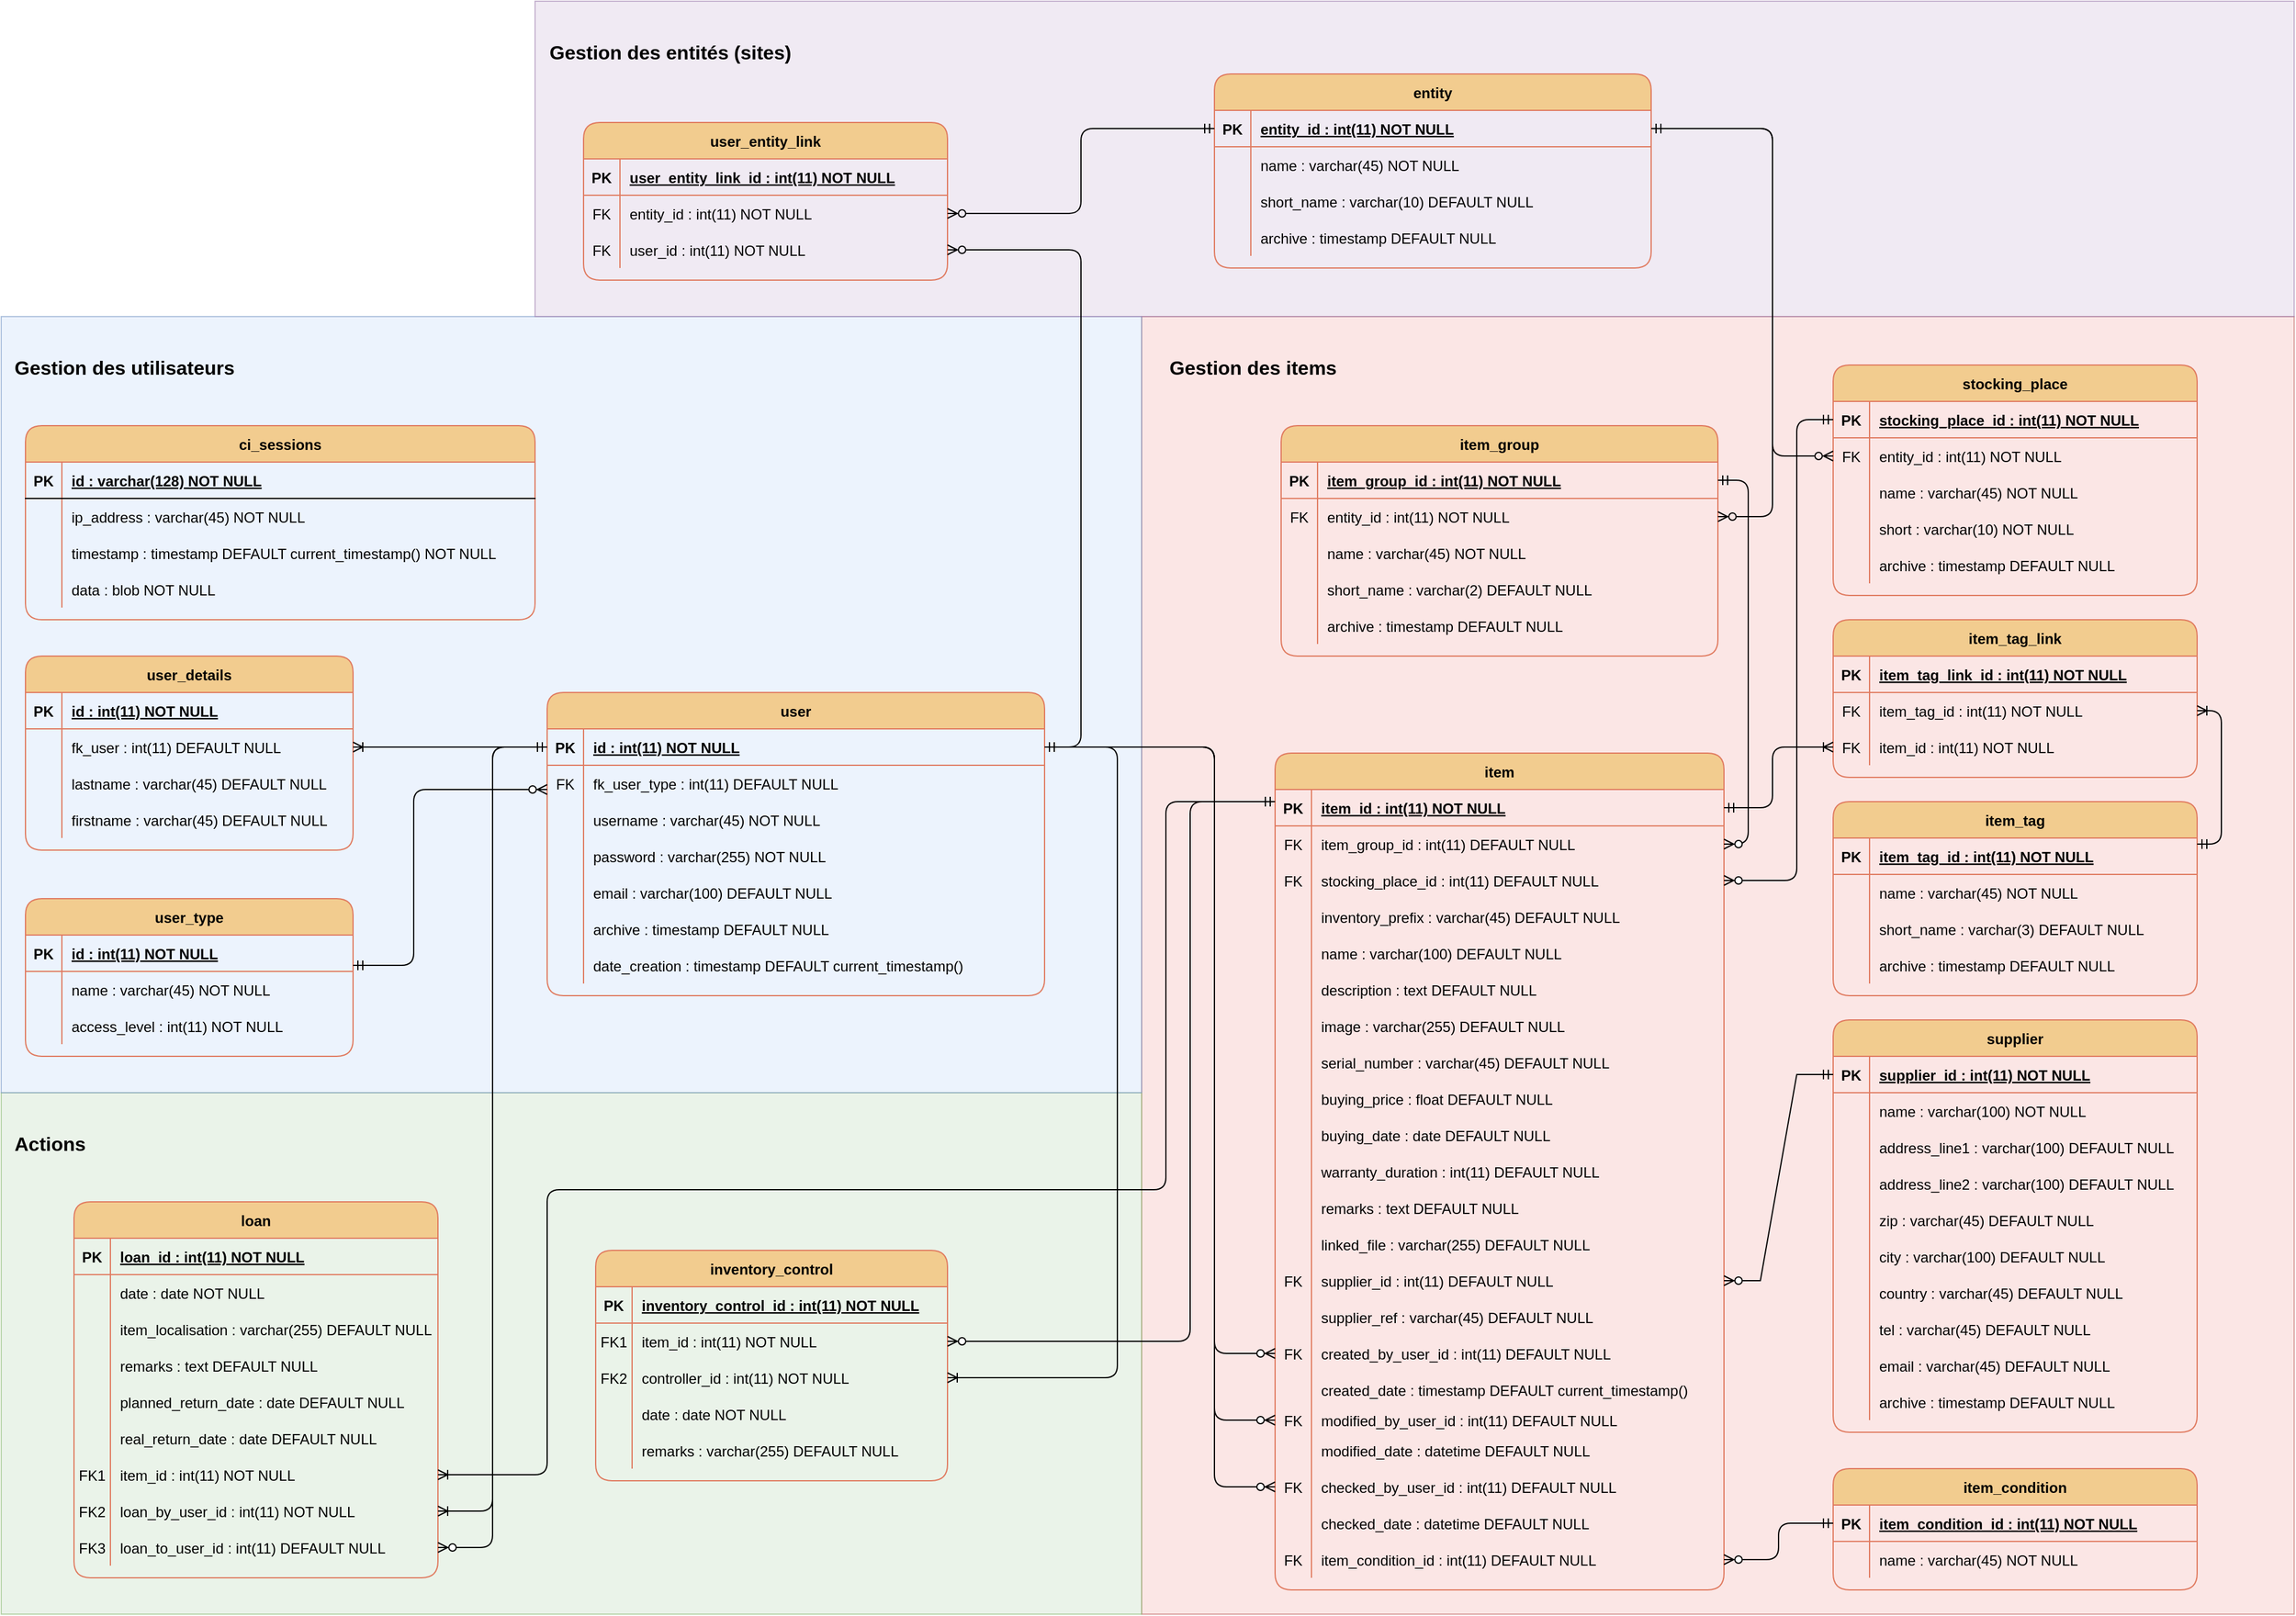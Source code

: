<mxfile version="15.8.7" type="device"><diagram id="R2lEEEUBdFMjLlhIrx00" name="Page-1"><mxGraphModel dx="3076" dy="865" grid="1" gridSize="10" guides="1" tooltips="1" connect="1" arrows="1" fold="1" page="1" pageScale="1" pageWidth="827" pageHeight="1169" math="0" shadow="0" extFonts="Permanent Marker^https://fonts.googleapis.com/css?family=Permanent+Marker"><root><mxCell id="0"/><mxCell id="1" parent="0"/><mxCell id="kZHkgKNtg5dCrZVIktKi-8" value="" style="group" vertex="1" connectable="0" parent="1"><mxGeometry x="-700" y="480" width="950" height="1070" as="geometry"/></mxCell><mxCell id="8Z-D0FBpTopQOyKzsEzQ-277" value="" style="rounded=0;whiteSpace=wrap;html=1;fillColor=#f8cecc;strokeColor=#b85450;opacity=50;" parent="kZHkgKNtg5dCrZVIktKi-8" vertex="1"><mxGeometry width="950" height="1070" as="geometry"/></mxCell><mxCell id="8Z-D0FBpTopQOyKzsEzQ-57" value="stocking_place" style="shape=table;startSize=30;container=1;collapsible=1;childLayout=tableLayout;fixedRows=1;rowLines=0;fontStyle=1;align=center;resizeLast=1;shadow=0;glass=0;sketch=0;fillColor=#F2CC8F;strokeColor=#E07A5F;rounded=1;" parent="kZHkgKNtg5dCrZVIktKi-8" vertex="1"><mxGeometry x="570" y="40" width="300" height="190" as="geometry"/></mxCell><mxCell id="8Z-D0FBpTopQOyKzsEzQ-58" value="" style="shape=partialRectangle;collapsible=0;dropTarget=0;pointerEvents=0;fillColor=none;top=0;left=0;bottom=1;right=0;points=[[0,0.5],[1,0.5]];portConstraint=eastwest;strokeColor=#E07A5F;rounded=1;" parent="8Z-D0FBpTopQOyKzsEzQ-57" vertex="1"><mxGeometry y="30" width="300" height="30" as="geometry"/></mxCell><mxCell id="8Z-D0FBpTopQOyKzsEzQ-59" value="PK" style="shape=partialRectangle;connectable=0;fillColor=none;top=0;left=0;bottom=0;right=0;fontStyle=1;overflow=hidden;strokeColor=#E07A5F;rounded=1;" parent="8Z-D0FBpTopQOyKzsEzQ-58" vertex="1"><mxGeometry width="30" height="30" as="geometry"><mxRectangle width="30" height="30" as="alternateBounds"/></mxGeometry></mxCell><mxCell id="8Z-D0FBpTopQOyKzsEzQ-60" value="stocking_place_id : int(11) NOT NULL" style="shape=partialRectangle;connectable=0;fillColor=none;top=0;left=0;bottom=0;right=0;align=left;spacingLeft=6;fontStyle=5;overflow=hidden;strokeColor=#E07A5F;rounded=1;" parent="8Z-D0FBpTopQOyKzsEzQ-58" vertex="1"><mxGeometry x="30" width="270" height="30" as="geometry"><mxRectangle width="270" height="30" as="alternateBounds"/></mxGeometry></mxCell><mxCell id="kZHkgKNtg5dCrZVIktKi-165" value="" style="shape=partialRectangle;collapsible=0;dropTarget=0;pointerEvents=0;fillColor=none;top=0;left=0;bottom=0;right=0;points=[[0,0.5],[1,0.5]];portConstraint=eastwest;strokeColor=#E07A5F;rounded=1;" vertex="1" parent="8Z-D0FBpTopQOyKzsEzQ-57"><mxGeometry y="60" width="300" height="30" as="geometry"/></mxCell><mxCell id="kZHkgKNtg5dCrZVIktKi-166" value="FK" style="shape=partialRectangle;connectable=0;fillColor=none;top=0;left=0;bottom=0;right=0;editable=1;overflow=hidden;strokeColor=#E07A5F;rounded=1;" vertex="1" parent="kZHkgKNtg5dCrZVIktKi-165"><mxGeometry width="30" height="30" as="geometry"><mxRectangle width="30" height="30" as="alternateBounds"/></mxGeometry></mxCell><mxCell id="kZHkgKNtg5dCrZVIktKi-167" value="entity_id : int(11) NOT NULL" style="shape=partialRectangle;connectable=0;fillColor=none;top=0;left=0;bottom=0;right=0;align=left;spacingLeft=6;overflow=hidden;strokeColor=#E07A5F;rounded=1;" vertex="1" parent="kZHkgKNtg5dCrZVIktKi-165"><mxGeometry x="30" width="270" height="30" as="geometry"><mxRectangle width="270" height="30" as="alternateBounds"/></mxGeometry></mxCell><mxCell id="8Z-D0FBpTopQOyKzsEzQ-61" value="" style="shape=partialRectangle;collapsible=0;dropTarget=0;pointerEvents=0;fillColor=none;top=0;left=0;bottom=0;right=0;points=[[0,0.5],[1,0.5]];portConstraint=eastwest;strokeColor=#E07A5F;rounded=1;" parent="8Z-D0FBpTopQOyKzsEzQ-57" vertex="1"><mxGeometry y="90" width="300" height="30" as="geometry"/></mxCell><mxCell id="8Z-D0FBpTopQOyKzsEzQ-62" value="" style="shape=partialRectangle;connectable=0;fillColor=none;top=0;left=0;bottom=0;right=0;editable=1;overflow=hidden;strokeColor=#E07A5F;rounded=1;" parent="8Z-D0FBpTopQOyKzsEzQ-61" vertex="1"><mxGeometry width="30" height="30" as="geometry"><mxRectangle width="30" height="30" as="alternateBounds"/></mxGeometry></mxCell><mxCell id="8Z-D0FBpTopQOyKzsEzQ-63" value="name : varchar(45) NOT NULL" style="shape=partialRectangle;connectable=0;fillColor=none;top=0;left=0;bottom=0;right=0;align=left;spacingLeft=6;overflow=hidden;strokeColor=#E07A5F;rounded=1;" parent="8Z-D0FBpTopQOyKzsEzQ-61" vertex="1"><mxGeometry x="30" width="270" height="30" as="geometry"><mxRectangle width="270" height="30" as="alternateBounds"/></mxGeometry></mxCell><mxCell id="8Z-D0FBpTopQOyKzsEzQ-64" value="" style="shape=partialRectangle;collapsible=0;dropTarget=0;pointerEvents=0;fillColor=none;top=0;left=0;bottom=0;right=0;points=[[0,0.5],[1,0.5]];portConstraint=eastwest;strokeColor=#E07A5F;rounded=1;" parent="8Z-D0FBpTopQOyKzsEzQ-57" vertex="1"><mxGeometry y="120" width="300" height="30" as="geometry"/></mxCell><mxCell id="8Z-D0FBpTopQOyKzsEzQ-65" value="" style="shape=partialRectangle;connectable=0;fillColor=none;top=0;left=0;bottom=0;right=0;editable=1;overflow=hidden;strokeColor=#E07A5F;rounded=1;" parent="8Z-D0FBpTopQOyKzsEzQ-64" vertex="1"><mxGeometry width="30" height="30" as="geometry"><mxRectangle width="30" height="30" as="alternateBounds"/></mxGeometry></mxCell><mxCell id="8Z-D0FBpTopQOyKzsEzQ-66" value="short : varchar(10) NOT NULL" style="shape=partialRectangle;connectable=0;fillColor=none;top=0;left=0;bottom=0;right=0;align=left;spacingLeft=6;overflow=hidden;strokeColor=#E07A5F;rounded=1;" parent="8Z-D0FBpTopQOyKzsEzQ-64" vertex="1"><mxGeometry x="30" width="270" height="30" as="geometry"><mxRectangle width="270" height="30" as="alternateBounds"/></mxGeometry></mxCell><mxCell id="3r2OSlJbMdKb_LHEKvYN-4" value="" style="shape=partialRectangle;collapsible=0;dropTarget=0;pointerEvents=0;fillColor=none;top=0;left=0;bottom=0;right=0;points=[[0,0.5],[1,0.5]];portConstraint=eastwest;strokeColor=#E07A5F;rounded=1;" parent="8Z-D0FBpTopQOyKzsEzQ-57" vertex="1"><mxGeometry y="150" width="300" height="30" as="geometry"/></mxCell><mxCell id="3r2OSlJbMdKb_LHEKvYN-5" value="" style="shape=partialRectangle;connectable=0;fillColor=none;top=0;left=0;bottom=0;right=0;editable=1;overflow=hidden;strokeColor=#E07A5F;rounded=1;" parent="3r2OSlJbMdKb_LHEKvYN-4" vertex="1"><mxGeometry width="30" height="30" as="geometry"><mxRectangle width="30" height="30" as="alternateBounds"/></mxGeometry></mxCell><mxCell id="3r2OSlJbMdKb_LHEKvYN-6" value="archive : timestamp DEFAULT NULL" style="shape=partialRectangle;connectable=0;fillColor=none;top=0;left=0;bottom=0;right=0;align=left;spacingLeft=6;overflow=hidden;strokeColor=#E07A5F;rounded=1;" parent="3r2OSlJbMdKb_LHEKvYN-4" vertex="1"><mxGeometry x="30" width="270" height="30" as="geometry"><mxRectangle width="270" height="30" as="alternateBounds"/></mxGeometry></mxCell><mxCell id="8Z-D0FBpTopQOyKzsEzQ-258" value="&lt;span style=&quot;font-size: 16px&quot;&gt;Gestion des items&lt;/span&gt;" style="text;strokeColor=none;fillColor=none;html=1;fontSize=24;fontStyle=1;verticalAlign=middle;align=left;opacity=50;" parent="kZHkgKNtg5dCrZVIktKi-8" vertex="1"><mxGeometry x="21.348" y="20" width="213.483" height="40" as="geometry"/></mxCell><mxCell id="8Z-D0FBpTopQOyKzsEzQ-121" value="item_group" style="shape=table;startSize=30;container=1;collapsible=1;childLayout=tableLayout;fixedRows=1;rowLines=0;fontStyle=1;align=center;resizeLast=1;shadow=0;glass=0;sketch=0;fillColor=#F2CC8F;strokeColor=#E07A5F;rounded=1;" parent="kZHkgKNtg5dCrZVIktKi-8" vertex="1"><mxGeometry x="115" y="90" width="360" height="190" as="geometry"/></mxCell><mxCell id="8Z-D0FBpTopQOyKzsEzQ-122" value="" style="shape=partialRectangle;collapsible=0;dropTarget=0;pointerEvents=0;fillColor=none;top=0;left=0;bottom=1;right=0;points=[[0,0.5],[1,0.5]];portConstraint=eastwest;strokeColor=#E07A5F;rounded=1;" parent="8Z-D0FBpTopQOyKzsEzQ-121" vertex="1"><mxGeometry y="30" width="360" height="30" as="geometry"/></mxCell><mxCell id="8Z-D0FBpTopQOyKzsEzQ-123" value="PK" style="shape=partialRectangle;connectable=0;fillColor=none;top=0;left=0;bottom=0;right=0;fontStyle=1;overflow=hidden;strokeColor=#E07A5F;rounded=1;" parent="8Z-D0FBpTopQOyKzsEzQ-122" vertex="1"><mxGeometry width="30" height="30" as="geometry"><mxRectangle width="30" height="30" as="alternateBounds"/></mxGeometry></mxCell><mxCell id="8Z-D0FBpTopQOyKzsEzQ-124" value="item_group_id : int(11) NOT NULL" style="shape=partialRectangle;connectable=0;fillColor=none;top=0;left=0;bottom=0;right=0;align=left;spacingLeft=6;fontStyle=5;overflow=hidden;strokeColor=#E07A5F;rounded=1;" parent="8Z-D0FBpTopQOyKzsEzQ-122" vertex="1"><mxGeometry x="30" width="330" height="30" as="geometry"><mxRectangle width="330" height="30" as="alternateBounds"/></mxGeometry></mxCell><mxCell id="kZHkgKNtg5dCrZVIktKi-162" value="" style="shape=partialRectangle;collapsible=0;dropTarget=0;pointerEvents=0;fillColor=none;top=0;left=0;bottom=0;right=0;points=[[0,0.5],[1,0.5]];portConstraint=eastwest;strokeColor=#E07A5F;rounded=1;" vertex="1" parent="8Z-D0FBpTopQOyKzsEzQ-121"><mxGeometry y="60" width="360" height="30" as="geometry"/></mxCell><mxCell id="kZHkgKNtg5dCrZVIktKi-163" value="FK" style="shape=partialRectangle;connectable=0;fillColor=none;top=0;left=0;bottom=0;right=0;editable=1;overflow=hidden;strokeColor=#E07A5F;rounded=1;" vertex="1" parent="kZHkgKNtg5dCrZVIktKi-162"><mxGeometry width="30" height="30" as="geometry"><mxRectangle width="30" height="30" as="alternateBounds"/></mxGeometry></mxCell><mxCell id="kZHkgKNtg5dCrZVIktKi-164" value="entity_id : int(11) NOT NULL" style="shape=partialRectangle;connectable=0;fillColor=none;top=0;left=0;bottom=0;right=0;align=left;spacingLeft=6;overflow=hidden;strokeColor=#E07A5F;rounded=1;" vertex="1" parent="kZHkgKNtg5dCrZVIktKi-162"><mxGeometry x="30" width="330" height="30" as="geometry"><mxRectangle width="330" height="30" as="alternateBounds"/></mxGeometry></mxCell><mxCell id="8Z-D0FBpTopQOyKzsEzQ-125" value="" style="shape=partialRectangle;collapsible=0;dropTarget=0;pointerEvents=0;fillColor=none;top=0;left=0;bottom=0;right=0;points=[[0,0.5],[1,0.5]];portConstraint=eastwest;strokeColor=#E07A5F;rounded=1;" parent="8Z-D0FBpTopQOyKzsEzQ-121" vertex="1"><mxGeometry y="90" width="360" height="30" as="geometry"/></mxCell><mxCell id="8Z-D0FBpTopQOyKzsEzQ-126" value="" style="shape=partialRectangle;connectable=0;fillColor=none;top=0;left=0;bottom=0;right=0;editable=1;overflow=hidden;strokeColor=#E07A5F;rounded=1;" parent="8Z-D0FBpTopQOyKzsEzQ-125" vertex="1"><mxGeometry width="30" height="30" as="geometry"><mxRectangle width="30" height="30" as="alternateBounds"/></mxGeometry></mxCell><mxCell id="8Z-D0FBpTopQOyKzsEzQ-127" value="name : varchar(45) NOT NULL" style="shape=partialRectangle;connectable=0;fillColor=none;top=0;left=0;bottom=0;right=0;align=left;spacingLeft=6;overflow=hidden;strokeColor=#E07A5F;rounded=1;" parent="8Z-D0FBpTopQOyKzsEzQ-125" vertex="1"><mxGeometry x="30" width="330" height="30" as="geometry"><mxRectangle width="330" height="30" as="alternateBounds"/></mxGeometry></mxCell><mxCell id="8Z-D0FBpTopQOyKzsEzQ-128" value="" style="shape=partialRectangle;collapsible=0;dropTarget=0;pointerEvents=0;fillColor=none;top=0;left=0;bottom=0;right=0;points=[[0,0.5],[1,0.5]];portConstraint=eastwest;strokeColor=#E07A5F;rounded=1;" parent="8Z-D0FBpTopQOyKzsEzQ-121" vertex="1"><mxGeometry y="120" width="360" height="30" as="geometry"/></mxCell><mxCell id="8Z-D0FBpTopQOyKzsEzQ-129" value="" style="shape=partialRectangle;connectable=0;fillColor=none;top=0;left=0;bottom=0;right=0;editable=1;overflow=hidden;strokeColor=#E07A5F;rounded=1;" parent="8Z-D0FBpTopQOyKzsEzQ-128" vertex="1"><mxGeometry width="30" height="30" as="geometry"><mxRectangle width="30" height="30" as="alternateBounds"/></mxGeometry></mxCell><mxCell id="8Z-D0FBpTopQOyKzsEzQ-130" value="short_name : varchar(2) DEFAULT NULL" style="shape=partialRectangle;connectable=0;fillColor=none;top=0;left=0;bottom=0;right=0;align=left;spacingLeft=6;overflow=hidden;strokeColor=#E07A5F;rounded=1;" parent="8Z-D0FBpTopQOyKzsEzQ-128" vertex="1"><mxGeometry x="30" width="330" height="30" as="geometry"><mxRectangle width="330" height="30" as="alternateBounds"/></mxGeometry></mxCell><mxCell id="3r2OSlJbMdKb_LHEKvYN-10" value="" style="shape=partialRectangle;collapsible=0;dropTarget=0;pointerEvents=0;fillColor=none;top=0;left=0;bottom=0;right=0;points=[[0,0.5],[1,0.5]];portConstraint=eastwest;strokeColor=#E07A5F;rounded=1;" parent="8Z-D0FBpTopQOyKzsEzQ-121" vertex="1"><mxGeometry y="150" width="360" height="30" as="geometry"/></mxCell><mxCell id="3r2OSlJbMdKb_LHEKvYN-11" value="" style="shape=partialRectangle;connectable=0;fillColor=none;top=0;left=0;bottom=0;right=0;editable=1;overflow=hidden;strokeColor=#E07A5F;rounded=1;" parent="3r2OSlJbMdKb_LHEKvYN-10" vertex="1"><mxGeometry width="30" height="30" as="geometry"><mxRectangle width="30" height="30" as="alternateBounds"/></mxGeometry></mxCell><mxCell id="3r2OSlJbMdKb_LHEKvYN-12" value="archive : timestamp DEFAULT NULL" style="shape=partialRectangle;connectable=0;fillColor=none;top=0;left=0;bottom=0;right=0;align=left;spacingLeft=6;overflow=hidden;strokeColor=#E07A5F;rounded=1;" parent="3r2OSlJbMdKb_LHEKvYN-10" vertex="1"><mxGeometry x="30" width="330" height="30" as="geometry"><mxRectangle width="330" height="30" as="alternateBounds"/></mxGeometry></mxCell><mxCell id="8Z-D0FBpTopQOyKzsEzQ-131" value="item" style="shape=table;startSize=30;container=1;collapsible=1;childLayout=tableLayout;fixedRows=1;rowLines=0;fontStyle=1;align=center;resizeLast=1;shadow=0;glass=0;sketch=0;fillColor=#F2CC8F;strokeColor=#E07A5F;rounded=1;" parent="kZHkgKNtg5dCrZVIktKi-8" vertex="1"><mxGeometry x="110" y="360" width="370" height="690" as="geometry"/></mxCell><mxCell id="8Z-D0FBpTopQOyKzsEzQ-132" value="" style="shape=partialRectangle;collapsible=0;dropTarget=0;pointerEvents=0;fillColor=none;top=0;left=0;bottom=1;right=0;points=[[0,0.5],[1,0.5]];portConstraint=eastwest;strokeColor=#E07A5F;rounded=1;" parent="8Z-D0FBpTopQOyKzsEzQ-131" vertex="1"><mxGeometry y="30" width="370" height="30" as="geometry"/></mxCell><mxCell id="8Z-D0FBpTopQOyKzsEzQ-133" value="PK" style="shape=partialRectangle;connectable=0;fillColor=none;top=0;left=0;bottom=0;right=0;fontStyle=1;overflow=hidden;strokeColor=#E07A5F;rounded=1;" parent="8Z-D0FBpTopQOyKzsEzQ-132" vertex="1"><mxGeometry width="30" height="30" as="geometry"><mxRectangle width="30" height="30" as="alternateBounds"/></mxGeometry></mxCell><mxCell id="8Z-D0FBpTopQOyKzsEzQ-134" value="item_id : int(11) NOT NULL" style="shape=partialRectangle;connectable=0;fillColor=none;top=0;left=0;bottom=0;right=0;align=left;spacingLeft=6;fontStyle=5;overflow=hidden;strokeColor=#E07A5F;rounded=1;" parent="8Z-D0FBpTopQOyKzsEzQ-132" vertex="1"><mxGeometry x="30" width="340" height="30" as="geometry"><mxRectangle width="340" height="30" as="alternateBounds"/></mxGeometry></mxCell><mxCell id="8Z-D0FBpTopQOyKzsEzQ-195" style="shape=partialRectangle;collapsible=0;dropTarget=0;pointerEvents=0;fillColor=none;top=0;left=0;bottom=0;right=0;points=[[0,0.5],[1,0.5]];portConstraint=eastwest;strokeColor=#E07A5F;rounded=1;" parent="8Z-D0FBpTopQOyKzsEzQ-131" vertex="1"><mxGeometry y="60" width="370" height="30" as="geometry"/></mxCell><mxCell id="8Z-D0FBpTopQOyKzsEzQ-196" value="FK" style="shape=partialRectangle;connectable=0;fillColor=none;top=0;left=0;bottom=0;right=0;editable=1;overflow=hidden;strokeColor=#E07A5F;rounded=1;" parent="8Z-D0FBpTopQOyKzsEzQ-195" vertex="1"><mxGeometry width="30" height="30" as="geometry"><mxRectangle width="30" height="30" as="alternateBounds"/></mxGeometry></mxCell><mxCell id="8Z-D0FBpTopQOyKzsEzQ-197" value="item_group_id : int(11) DEFAULT NULL" style="shape=partialRectangle;connectable=0;fillColor=none;top=0;left=0;bottom=0;right=0;align=left;spacingLeft=6;overflow=hidden;strokeColor=#E07A5F;rounded=1;" parent="8Z-D0FBpTopQOyKzsEzQ-195" vertex="1"><mxGeometry x="30" width="340" height="30" as="geometry"><mxRectangle width="340" height="30" as="alternateBounds"/></mxGeometry></mxCell><mxCell id="8Z-D0FBpTopQOyKzsEzQ-189" style="shape=partialRectangle;collapsible=0;dropTarget=0;pointerEvents=0;fillColor=none;top=0;left=0;bottom=0;right=0;points=[[0,0.5],[1,0.5]];portConstraint=eastwest;strokeColor=#E07A5F;rounded=1;" parent="8Z-D0FBpTopQOyKzsEzQ-131" vertex="1"><mxGeometry y="90" width="370" height="30" as="geometry"/></mxCell><mxCell id="8Z-D0FBpTopQOyKzsEzQ-190" value="FK" style="shape=partialRectangle;connectable=0;fillColor=none;top=0;left=0;bottom=0;right=0;editable=1;overflow=hidden;strokeColor=#E07A5F;rounded=1;" parent="8Z-D0FBpTopQOyKzsEzQ-189" vertex="1"><mxGeometry width="30" height="30" as="geometry"><mxRectangle width="30" height="30" as="alternateBounds"/></mxGeometry></mxCell><mxCell id="8Z-D0FBpTopQOyKzsEzQ-191" value="stocking_place_id : int(11) DEFAULT NULL" style="shape=partialRectangle;connectable=0;fillColor=none;top=0;left=0;bottom=0;right=0;align=left;spacingLeft=6;overflow=hidden;strokeColor=#E07A5F;rounded=1;" parent="8Z-D0FBpTopQOyKzsEzQ-189" vertex="1"><mxGeometry x="30" width="340" height="30" as="geometry"><mxRectangle width="340" height="30" as="alternateBounds"/></mxGeometry></mxCell><mxCell id="8Z-D0FBpTopQOyKzsEzQ-135" value="" style="shape=partialRectangle;collapsible=0;dropTarget=0;pointerEvents=0;fillColor=none;top=0;left=0;bottom=0;right=0;points=[[0,0.5],[1,0.5]];portConstraint=eastwest;strokeColor=#E07A5F;rounded=1;" parent="8Z-D0FBpTopQOyKzsEzQ-131" vertex="1"><mxGeometry y="120" width="370" height="30" as="geometry"/></mxCell><mxCell id="8Z-D0FBpTopQOyKzsEzQ-136" value="" style="shape=partialRectangle;connectable=0;fillColor=none;top=0;left=0;bottom=0;right=0;editable=1;overflow=hidden;strokeColor=#E07A5F;rounded=1;" parent="8Z-D0FBpTopQOyKzsEzQ-135" vertex="1"><mxGeometry width="30" height="30" as="geometry"><mxRectangle width="30" height="30" as="alternateBounds"/></mxGeometry></mxCell><mxCell id="8Z-D0FBpTopQOyKzsEzQ-137" value="inventory_prefix : varchar(45) DEFAULT NULL" style="shape=partialRectangle;connectable=0;fillColor=none;top=0;left=0;bottom=0;right=0;align=left;spacingLeft=6;overflow=hidden;strokeColor=#E07A5F;rounded=1;" parent="8Z-D0FBpTopQOyKzsEzQ-135" vertex="1"><mxGeometry x="30" width="340" height="30" as="geometry"><mxRectangle width="340" height="30" as="alternateBounds"/></mxGeometry></mxCell><mxCell id="8Z-D0FBpTopQOyKzsEzQ-138" value="" style="shape=partialRectangle;collapsible=0;dropTarget=0;pointerEvents=0;fillColor=none;top=0;left=0;bottom=0;right=0;points=[[0,0.5],[1,0.5]];portConstraint=eastwest;strokeColor=#E07A5F;rounded=1;" parent="8Z-D0FBpTopQOyKzsEzQ-131" vertex="1"><mxGeometry y="150" width="370" height="30" as="geometry"/></mxCell><mxCell id="8Z-D0FBpTopQOyKzsEzQ-139" value="" style="shape=partialRectangle;connectable=0;fillColor=none;top=0;left=0;bottom=0;right=0;editable=1;overflow=hidden;strokeColor=#E07A5F;rounded=1;" parent="8Z-D0FBpTopQOyKzsEzQ-138" vertex="1"><mxGeometry width="30" height="30" as="geometry"><mxRectangle width="30" height="30" as="alternateBounds"/></mxGeometry></mxCell><mxCell id="8Z-D0FBpTopQOyKzsEzQ-140" value="name : varchar(100) DEFAULT NULL" style="shape=partialRectangle;connectable=0;fillColor=none;top=0;left=0;bottom=0;right=0;align=left;spacingLeft=6;overflow=hidden;strokeColor=#E07A5F;rounded=1;" parent="8Z-D0FBpTopQOyKzsEzQ-138" vertex="1"><mxGeometry x="30" width="340" height="30" as="geometry"><mxRectangle width="340" height="30" as="alternateBounds"/></mxGeometry></mxCell><mxCell id="8Z-D0FBpTopQOyKzsEzQ-141" value="" style="shape=partialRectangle;collapsible=0;dropTarget=0;pointerEvents=0;fillColor=none;top=0;left=0;bottom=0;right=0;points=[[0,0.5],[1,0.5]];portConstraint=eastwest;strokeColor=#E07A5F;rounded=1;" parent="8Z-D0FBpTopQOyKzsEzQ-131" vertex="1"><mxGeometry y="180" width="370" height="30" as="geometry"/></mxCell><mxCell id="8Z-D0FBpTopQOyKzsEzQ-142" value="" style="shape=partialRectangle;connectable=0;fillColor=none;top=0;left=0;bottom=0;right=0;editable=1;overflow=hidden;strokeColor=#E07A5F;rounded=1;" parent="8Z-D0FBpTopQOyKzsEzQ-141" vertex="1"><mxGeometry width="30" height="30" as="geometry"><mxRectangle width="30" height="30" as="alternateBounds"/></mxGeometry></mxCell><mxCell id="8Z-D0FBpTopQOyKzsEzQ-143" value="description : text DEFAULT NULL" style="shape=partialRectangle;connectable=0;fillColor=none;top=0;left=0;bottom=0;right=0;align=left;spacingLeft=6;overflow=hidden;strokeColor=#E07A5F;rounded=1;" parent="8Z-D0FBpTopQOyKzsEzQ-141" vertex="1"><mxGeometry x="30" width="340" height="30" as="geometry"><mxRectangle width="340" height="30" as="alternateBounds"/></mxGeometry></mxCell><mxCell id="8Z-D0FBpTopQOyKzsEzQ-144" style="shape=partialRectangle;collapsible=0;dropTarget=0;pointerEvents=0;fillColor=none;top=0;left=0;bottom=0;right=0;points=[[0,0.5],[1,0.5]];portConstraint=eastwest;strokeColor=#E07A5F;rounded=1;" parent="8Z-D0FBpTopQOyKzsEzQ-131" vertex="1"><mxGeometry y="210" width="370" height="30" as="geometry"/></mxCell><mxCell id="8Z-D0FBpTopQOyKzsEzQ-145" style="shape=partialRectangle;connectable=0;fillColor=none;top=0;left=0;bottom=0;right=0;editable=1;overflow=hidden;strokeColor=#E07A5F;rounded=1;" parent="8Z-D0FBpTopQOyKzsEzQ-144" vertex="1"><mxGeometry width="30" height="30" as="geometry"><mxRectangle width="30" height="30" as="alternateBounds"/></mxGeometry></mxCell><mxCell id="8Z-D0FBpTopQOyKzsEzQ-146" value="image : varchar(255) DEFAULT NULL" style="shape=partialRectangle;connectable=0;fillColor=none;top=0;left=0;bottom=0;right=0;align=left;spacingLeft=6;overflow=hidden;strokeColor=#E07A5F;rounded=1;" parent="8Z-D0FBpTopQOyKzsEzQ-144" vertex="1"><mxGeometry x="30" width="340" height="30" as="geometry"><mxRectangle width="340" height="30" as="alternateBounds"/></mxGeometry></mxCell><mxCell id="8Z-D0FBpTopQOyKzsEzQ-147" style="shape=partialRectangle;collapsible=0;dropTarget=0;pointerEvents=0;fillColor=none;top=0;left=0;bottom=0;right=0;points=[[0,0.5],[1,0.5]];portConstraint=eastwest;strokeColor=#E07A5F;rounded=1;" parent="8Z-D0FBpTopQOyKzsEzQ-131" vertex="1"><mxGeometry y="240" width="370" height="30" as="geometry"/></mxCell><mxCell id="8Z-D0FBpTopQOyKzsEzQ-148" style="shape=partialRectangle;connectable=0;fillColor=none;top=0;left=0;bottom=0;right=0;editable=1;overflow=hidden;strokeColor=#E07A5F;rounded=1;" parent="8Z-D0FBpTopQOyKzsEzQ-147" vertex="1"><mxGeometry width="30" height="30" as="geometry"><mxRectangle width="30" height="30" as="alternateBounds"/></mxGeometry></mxCell><mxCell id="8Z-D0FBpTopQOyKzsEzQ-149" value="serial_number : varchar(45) DEFAULT NULL" style="shape=partialRectangle;connectable=0;fillColor=none;top=0;left=0;bottom=0;right=0;align=left;spacingLeft=6;overflow=hidden;strokeColor=#E07A5F;rounded=1;" parent="8Z-D0FBpTopQOyKzsEzQ-147" vertex="1"><mxGeometry x="30" width="340" height="30" as="geometry"><mxRectangle width="340" height="30" as="alternateBounds"/></mxGeometry></mxCell><mxCell id="8Z-D0FBpTopQOyKzsEzQ-150" style="shape=partialRectangle;collapsible=0;dropTarget=0;pointerEvents=0;fillColor=none;top=0;left=0;bottom=0;right=0;points=[[0,0.5],[1,0.5]];portConstraint=eastwest;strokeColor=#E07A5F;rounded=1;" parent="8Z-D0FBpTopQOyKzsEzQ-131" vertex="1"><mxGeometry y="270" width="370" height="30" as="geometry"/></mxCell><mxCell id="8Z-D0FBpTopQOyKzsEzQ-151" style="shape=partialRectangle;connectable=0;fillColor=none;top=0;left=0;bottom=0;right=0;editable=1;overflow=hidden;strokeColor=#E07A5F;rounded=1;" parent="8Z-D0FBpTopQOyKzsEzQ-150" vertex="1"><mxGeometry width="30" height="30" as="geometry"><mxRectangle width="30" height="30" as="alternateBounds"/></mxGeometry></mxCell><mxCell id="8Z-D0FBpTopQOyKzsEzQ-152" value="buying_price : float DEFAULT NULL" style="shape=partialRectangle;connectable=0;fillColor=none;top=0;left=0;bottom=0;right=0;align=left;spacingLeft=6;overflow=hidden;strokeColor=#E07A5F;rounded=1;" parent="8Z-D0FBpTopQOyKzsEzQ-150" vertex="1"><mxGeometry x="30" width="340" height="30" as="geometry"><mxRectangle width="340" height="30" as="alternateBounds"/></mxGeometry></mxCell><mxCell id="8Z-D0FBpTopQOyKzsEzQ-153" style="shape=partialRectangle;collapsible=0;dropTarget=0;pointerEvents=0;fillColor=none;top=0;left=0;bottom=0;right=0;points=[[0,0.5],[1,0.5]];portConstraint=eastwest;strokeColor=#E07A5F;rounded=1;" parent="8Z-D0FBpTopQOyKzsEzQ-131" vertex="1"><mxGeometry y="300" width="370" height="30" as="geometry"/></mxCell><mxCell id="8Z-D0FBpTopQOyKzsEzQ-154" style="shape=partialRectangle;connectable=0;fillColor=none;top=0;left=0;bottom=0;right=0;editable=1;overflow=hidden;strokeColor=#E07A5F;rounded=1;" parent="8Z-D0FBpTopQOyKzsEzQ-153" vertex="1"><mxGeometry width="30" height="30" as="geometry"><mxRectangle width="30" height="30" as="alternateBounds"/></mxGeometry></mxCell><mxCell id="8Z-D0FBpTopQOyKzsEzQ-155" value="buying_date : date DEFAULT NULL" style="shape=partialRectangle;connectable=0;fillColor=none;top=0;left=0;bottom=0;right=0;align=left;spacingLeft=6;overflow=hidden;strokeColor=#E07A5F;rounded=1;" parent="8Z-D0FBpTopQOyKzsEzQ-153" vertex="1"><mxGeometry x="30" width="340" height="30" as="geometry"><mxRectangle width="340" height="30" as="alternateBounds"/></mxGeometry></mxCell><mxCell id="8Z-D0FBpTopQOyKzsEzQ-156" style="shape=partialRectangle;collapsible=0;dropTarget=0;pointerEvents=0;fillColor=none;top=0;left=0;bottom=0;right=0;points=[[0,0.5],[1,0.5]];portConstraint=eastwest;strokeColor=#E07A5F;rounded=1;" parent="8Z-D0FBpTopQOyKzsEzQ-131" vertex="1"><mxGeometry y="330" width="370" height="30" as="geometry"/></mxCell><mxCell id="8Z-D0FBpTopQOyKzsEzQ-157" style="shape=partialRectangle;connectable=0;fillColor=none;top=0;left=0;bottom=0;right=0;editable=1;overflow=hidden;strokeColor=#E07A5F;rounded=1;" parent="8Z-D0FBpTopQOyKzsEzQ-156" vertex="1"><mxGeometry width="30" height="30" as="geometry"><mxRectangle width="30" height="30" as="alternateBounds"/></mxGeometry></mxCell><mxCell id="8Z-D0FBpTopQOyKzsEzQ-158" value="warranty_duration : int(11) DEFAULT NULL" style="shape=partialRectangle;connectable=0;fillColor=none;top=0;left=0;bottom=0;right=0;align=left;spacingLeft=6;overflow=hidden;strokeColor=#E07A5F;rounded=1;" parent="8Z-D0FBpTopQOyKzsEzQ-156" vertex="1"><mxGeometry x="30" width="340" height="30" as="geometry"><mxRectangle width="340" height="30" as="alternateBounds"/></mxGeometry></mxCell><mxCell id="8Z-D0FBpTopQOyKzsEzQ-159" style="shape=partialRectangle;collapsible=0;dropTarget=0;pointerEvents=0;fillColor=none;top=0;left=0;bottom=0;right=0;points=[[0,0.5],[1,0.5]];portConstraint=eastwest;strokeColor=#E07A5F;rounded=1;" parent="8Z-D0FBpTopQOyKzsEzQ-131" vertex="1"><mxGeometry y="360" width="370" height="30" as="geometry"/></mxCell><mxCell id="8Z-D0FBpTopQOyKzsEzQ-160" style="shape=partialRectangle;connectable=0;fillColor=none;top=0;left=0;bottom=0;right=0;editable=1;overflow=hidden;strokeColor=#E07A5F;rounded=1;" parent="8Z-D0FBpTopQOyKzsEzQ-159" vertex="1"><mxGeometry width="30" height="30" as="geometry"><mxRectangle width="30" height="30" as="alternateBounds"/></mxGeometry></mxCell><mxCell id="8Z-D0FBpTopQOyKzsEzQ-161" value="remarks : text DEFAULT NULL" style="shape=partialRectangle;connectable=0;fillColor=none;top=0;left=0;bottom=0;right=0;align=left;spacingLeft=6;overflow=hidden;strokeColor=#E07A5F;rounded=1;" parent="8Z-D0FBpTopQOyKzsEzQ-159" vertex="1"><mxGeometry x="30" width="340" height="30" as="geometry"><mxRectangle width="340" height="30" as="alternateBounds"/></mxGeometry></mxCell><mxCell id="8Z-D0FBpTopQOyKzsEzQ-162" style="shape=partialRectangle;collapsible=0;dropTarget=0;pointerEvents=0;fillColor=none;top=0;left=0;bottom=0;right=0;points=[[0,0.5],[1,0.5]];portConstraint=eastwest;strokeColor=#E07A5F;rounded=1;" parent="8Z-D0FBpTopQOyKzsEzQ-131" vertex="1"><mxGeometry y="390" width="370" height="30" as="geometry"/></mxCell><mxCell id="8Z-D0FBpTopQOyKzsEzQ-163" style="shape=partialRectangle;connectable=0;fillColor=none;top=0;left=0;bottom=0;right=0;editable=1;overflow=hidden;strokeColor=#E07A5F;rounded=1;" parent="8Z-D0FBpTopQOyKzsEzQ-162" vertex="1"><mxGeometry width="30" height="30" as="geometry"><mxRectangle width="30" height="30" as="alternateBounds"/></mxGeometry></mxCell><mxCell id="8Z-D0FBpTopQOyKzsEzQ-164" value="linked_file : varchar(255) DEFAULT NULL" style="shape=partialRectangle;connectable=0;fillColor=none;top=0;left=0;bottom=0;right=0;align=left;spacingLeft=6;overflow=hidden;strokeColor=#E07A5F;rounded=1;" parent="8Z-D0FBpTopQOyKzsEzQ-162" vertex="1"><mxGeometry x="30" width="340" height="30" as="geometry"><mxRectangle width="340" height="30" as="alternateBounds"/></mxGeometry></mxCell><mxCell id="8Z-D0FBpTopQOyKzsEzQ-165" style="shape=partialRectangle;collapsible=0;dropTarget=0;pointerEvents=0;fillColor=none;top=0;left=0;bottom=0;right=0;points=[[0,0.5],[1,0.5]];portConstraint=eastwest;strokeColor=#E07A5F;rounded=1;" parent="8Z-D0FBpTopQOyKzsEzQ-131" vertex="1"><mxGeometry y="420" width="370" height="30" as="geometry"/></mxCell><mxCell id="8Z-D0FBpTopQOyKzsEzQ-166" value="FK" style="shape=partialRectangle;connectable=0;fillColor=none;top=0;left=0;bottom=0;right=0;editable=1;overflow=hidden;strokeColor=#E07A5F;rounded=1;" parent="8Z-D0FBpTopQOyKzsEzQ-165" vertex="1"><mxGeometry width="30" height="30" as="geometry"><mxRectangle width="30" height="30" as="alternateBounds"/></mxGeometry></mxCell><mxCell id="8Z-D0FBpTopQOyKzsEzQ-167" value="supplier_id : int(11) DEFAULT NULL" style="shape=partialRectangle;connectable=0;fillColor=none;top=0;left=0;bottom=0;right=0;align=left;spacingLeft=6;overflow=hidden;strokeColor=#E07A5F;rounded=1;" parent="8Z-D0FBpTopQOyKzsEzQ-165" vertex="1"><mxGeometry x="30" width="340" height="30" as="geometry"><mxRectangle width="340" height="30" as="alternateBounds"/></mxGeometry></mxCell><mxCell id="8Z-D0FBpTopQOyKzsEzQ-168" style="shape=partialRectangle;collapsible=0;dropTarget=0;pointerEvents=0;fillColor=none;top=0;left=0;bottom=0;right=0;points=[[0,0.5],[1,0.5]];portConstraint=eastwest;strokeColor=#E07A5F;rounded=1;" parent="8Z-D0FBpTopQOyKzsEzQ-131" vertex="1"><mxGeometry y="450" width="370" height="30" as="geometry"/></mxCell><mxCell id="8Z-D0FBpTopQOyKzsEzQ-169" style="shape=partialRectangle;connectable=0;fillColor=none;top=0;left=0;bottom=0;right=0;editable=1;overflow=hidden;strokeColor=#E07A5F;rounded=1;" parent="8Z-D0FBpTopQOyKzsEzQ-168" vertex="1"><mxGeometry width="30" height="30" as="geometry"><mxRectangle width="30" height="30" as="alternateBounds"/></mxGeometry></mxCell><mxCell id="8Z-D0FBpTopQOyKzsEzQ-170" value="supplier_ref : varchar(45) DEFAULT NULL" style="shape=partialRectangle;connectable=0;fillColor=none;top=0;left=0;bottom=0;right=0;align=left;spacingLeft=6;overflow=hidden;strokeColor=#E07A5F;rounded=1;" parent="8Z-D0FBpTopQOyKzsEzQ-168" vertex="1"><mxGeometry x="30" width="340" height="30" as="geometry"><mxRectangle width="340" height="30" as="alternateBounds"/></mxGeometry></mxCell><mxCell id="8Z-D0FBpTopQOyKzsEzQ-171" style="shape=partialRectangle;collapsible=0;dropTarget=0;pointerEvents=0;fillColor=none;top=0;left=0;bottom=0;right=0;points=[[0,0.5],[1,0.5]];portConstraint=eastwest;strokeColor=#E07A5F;rounded=1;" parent="8Z-D0FBpTopQOyKzsEzQ-131" vertex="1"><mxGeometry y="480" width="370" height="30" as="geometry"/></mxCell><mxCell id="8Z-D0FBpTopQOyKzsEzQ-172" value="FK" style="shape=partialRectangle;connectable=0;fillColor=none;top=0;left=0;bottom=0;right=0;editable=1;overflow=hidden;strokeColor=#E07A5F;rounded=1;" parent="8Z-D0FBpTopQOyKzsEzQ-171" vertex="1"><mxGeometry width="30" height="30" as="geometry"><mxRectangle width="30" height="30" as="alternateBounds"/></mxGeometry></mxCell><mxCell id="8Z-D0FBpTopQOyKzsEzQ-173" value="created_by_user_id : int(11) DEFAULT NULL" style="shape=partialRectangle;connectable=0;fillColor=none;top=0;left=0;bottom=0;right=0;align=left;spacingLeft=6;overflow=hidden;strokeColor=#E07A5F;rounded=1;" parent="8Z-D0FBpTopQOyKzsEzQ-171" vertex="1"><mxGeometry x="30" width="340" height="30" as="geometry"><mxRectangle width="340" height="30" as="alternateBounds"/></mxGeometry></mxCell><mxCell id="8Z-D0FBpTopQOyKzsEzQ-174" style="shape=partialRectangle;collapsible=0;dropTarget=0;pointerEvents=0;fillColor=none;top=0;left=0;bottom=0;right=0;points=[[0,0.5],[1,0.5]];portConstraint=eastwest;strokeColor=#E07A5F;rounded=1;" parent="8Z-D0FBpTopQOyKzsEzQ-131" vertex="1"><mxGeometry y="510" width="370" height="30" as="geometry"/></mxCell><mxCell id="8Z-D0FBpTopQOyKzsEzQ-175" style="shape=partialRectangle;connectable=0;fillColor=none;top=0;left=0;bottom=0;right=0;editable=1;overflow=hidden;strokeColor=#E07A5F;rounded=1;" parent="8Z-D0FBpTopQOyKzsEzQ-174" vertex="1"><mxGeometry width="30" height="30" as="geometry"><mxRectangle width="30" height="30" as="alternateBounds"/></mxGeometry></mxCell><mxCell id="8Z-D0FBpTopQOyKzsEzQ-176" value="created_date : timestamp DEFAULT current_timestamp()" style="shape=partialRectangle;connectable=0;fillColor=none;top=0;left=0;bottom=0;right=0;align=left;spacingLeft=6;overflow=hidden;strokeColor=#E07A5F;rounded=1;" parent="8Z-D0FBpTopQOyKzsEzQ-174" vertex="1"><mxGeometry x="30" width="340" height="30" as="geometry"><mxRectangle width="340" height="30" as="alternateBounds"/></mxGeometry></mxCell><mxCell id="8Z-D0FBpTopQOyKzsEzQ-177" style="shape=partialRectangle;collapsible=0;dropTarget=0;pointerEvents=0;fillColor=none;top=0;left=0;bottom=0;right=0;points=[[0,0.5],[1,0.5]];portConstraint=eastwest;strokeColor=#E07A5F;rounded=1;" parent="8Z-D0FBpTopQOyKzsEzQ-131" vertex="1"><mxGeometry y="540" width="370" height="20" as="geometry"/></mxCell><mxCell id="8Z-D0FBpTopQOyKzsEzQ-178" value="FK" style="shape=partialRectangle;connectable=0;fillColor=none;top=0;left=0;bottom=0;right=0;editable=1;overflow=hidden;strokeColor=#E07A5F;rounded=1;" parent="8Z-D0FBpTopQOyKzsEzQ-177" vertex="1"><mxGeometry width="30" height="20" as="geometry"><mxRectangle width="30" height="20" as="alternateBounds"/></mxGeometry></mxCell><mxCell id="8Z-D0FBpTopQOyKzsEzQ-179" value="modified_by_user_id : int(11) DEFAULT NULL" style="shape=partialRectangle;connectable=0;fillColor=none;top=0;left=0;bottom=0;right=0;align=left;spacingLeft=6;overflow=hidden;strokeColor=#E07A5F;rounded=1;" parent="8Z-D0FBpTopQOyKzsEzQ-177" vertex="1"><mxGeometry x="30" width="340" height="20" as="geometry"><mxRectangle width="340" height="20" as="alternateBounds"/></mxGeometry></mxCell><mxCell id="8Z-D0FBpTopQOyKzsEzQ-180" style="shape=partialRectangle;collapsible=0;dropTarget=0;pointerEvents=0;fillColor=none;top=0;left=0;bottom=0;right=0;points=[[0,0.5],[1,0.5]];portConstraint=eastwest;strokeColor=#E07A5F;rounded=1;" parent="8Z-D0FBpTopQOyKzsEzQ-131" vertex="1"><mxGeometry y="560" width="370" height="30" as="geometry"/></mxCell><mxCell id="8Z-D0FBpTopQOyKzsEzQ-181" style="shape=partialRectangle;connectable=0;fillColor=none;top=0;left=0;bottom=0;right=0;editable=1;overflow=hidden;strokeColor=#E07A5F;rounded=1;" parent="8Z-D0FBpTopQOyKzsEzQ-180" vertex="1"><mxGeometry width="30" height="30" as="geometry"><mxRectangle width="30" height="30" as="alternateBounds"/></mxGeometry></mxCell><mxCell id="8Z-D0FBpTopQOyKzsEzQ-182" value="modified_date : datetime DEFAULT NULL" style="shape=partialRectangle;connectable=0;fillColor=none;top=0;left=0;bottom=0;right=0;align=left;spacingLeft=6;overflow=hidden;strokeColor=#E07A5F;rounded=1;" parent="8Z-D0FBpTopQOyKzsEzQ-180" vertex="1"><mxGeometry x="30" width="340" height="30" as="geometry"><mxRectangle width="340" height="30" as="alternateBounds"/></mxGeometry></mxCell><mxCell id="8Z-D0FBpTopQOyKzsEzQ-183" style="shape=partialRectangle;collapsible=0;dropTarget=0;pointerEvents=0;fillColor=none;top=0;left=0;bottom=0;right=0;points=[[0,0.5],[1,0.5]];portConstraint=eastwest;strokeColor=#E07A5F;rounded=1;" parent="8Z-D0FBpTopQOyKzsEzQ-131" vertex="1"><mxGeometry y="590" width="370" height="30" as="geometry"/></mxCell><mxCell id="8Z-D0FBpTopQOyKzsEzQ-184" value="FK" style="shape=partialRectangle;connectable=0;fillColor=none;top=0;left=0;bottom=0;right=0;editable=1;overflow=hidden;strokeColor=#E07A5F;rounded=1;" parent="8Z-D0FBpTopQOyKzsEzQ-183" vertex="1"><mxGeometry width="30" height="30" as="geometry"><mxRectangle width="30" height="30" as="alternateBounds"/></mxGeometry></mxCell><mxCell id="8Z-D0FBpTopQOyKzsEzQ-185" value="checked_by_user_id : int(11) DEFAULT NULL" style="shape=partialRectangle;connectable=0;fillColor=none;top=0;left=0;bottom=0;right=0;align=left;spacingLeft=6;overflow=hidden;strokeColor=#E07A5F;rounded=1;" parent="8Z-D0FBpTopQOyKzsEzQ-183" vertex="1"><mxGeometry x="30" width="340" height="30" as="geometry"><mxRectangle width="340" height="30" as="alternateBounds"/></mxGeometry></mxCell><mxCell id="8Z-D0FBpTopQOyKzsEzQ-186" style="shape=partialRectangle;collapsible=0;dropTarget=0;pointerEvents=0;fillColor=none;top=0;left=0;bottom=0;right=0;points=[[0,0.5],[1,0.5]];portConstraint=eastwest;strokeColor=#E07A5F;rounded=1;" parent="8Z-D0FBpTopQOyKzsEzQ-131" vertex="1"><mxGeometry y="620" width="370" height="30" as="geometry"/></mxCell><mxCell id="8Z-D0FBpTopQOyKzsEzQ-187" style="shape=partialRectangle;connectable=0;fillColor=none;top=0;left=0;bottom=0;right=0;editable=1;overflow=hidden;strokeColor=#E07A5F;rounded=1;" parent="8Z-D0FBpTopQOyKzsEzQ-186" vertex="1"><mxGeometry width="30" height="30" as="geometry"><mxRectangle width="30" height="30" as="alternateBounds"/></mxGeometry></mxCell><mxCell id="8Z-D0FBpTopQOyKzsEzQ-188" value="checked_date : datetime DEFAULT NULL" style="shape=partialRectangle;connectable=0;fillColor=none;top=0;left=0;bottom=0;right=0;align=left;spacingLeft=6;overflow=hidden;strokeColor=#E07A5F;rounded=1;" parent="8Z-D0FBpTopQOyKzsEzQ-186" vertex="1"><mxGeometry x="30" width="340" height="30" as="geometry"><mxRectangle width="340" height="30" as="alternateBounds"/></mxGeometry></mxCell><mxCell id="8Z-D0FBpTopQOyKzsEzQ-192" style="shape=partialRectangle;collapsible=0;dropTarget=0;pointerEvents=0;fillColor=none;top=0;left=0;bottom=0;right=0;points=[[0,0.5],[1,0.5]];portConstraint=eastwest;strokeColor=#E07A5F;rounded=1;" parent="8Z-D0FBpTopQOyKzsEzQ-131" vertex="1"><mxGeometry y="650" width="370" height="30" as="geometry"/></mxCell><mxCell id="8Z-D0FBpTopQOyKzsEzQ-193" value="FK" style="shape=partialRectangle;connectable=0;fillColor=none;top=0;left=0;bottom=0;right=0;editable=1;overflow=hidden;strokeColor=#E07A5F;rounded=1;" parent="8Z-D0FBpTopQOyKzsEzQ-192" vertex="1"><mxGeometry width="30" height="30" as="geometry"><mxRectangle width="30" height="30" as="alternateBounds"/></mxGeometry></mxCell><mxCell id="8Z-D0FBpTopQOyKzsEzQ-194" value="item_condition_id : int(11) DEFAULT NULL" style="shape=partialRectangle;connectable=0;fillColor=none;top=0;left=0;bottom=0;right=0;align=left;spacingLeft=6;overflow=hidden;strokeColor=#E07A5F;rounded=1;" parent="8Z-D0FBpTopQOyKzsEzQ-192" vertex="1"><mxGeometry x="30" width="340" height="30" as="geometry"><mxRectangle width="340" height="30" as="alternateBounds"/></mxGeometry></mxCell><mxCell id="8Z-D0FBpTopQOyKzsEzQ-241" style="edgeStyle=orthogonalEdgeStyle;orthogonalLoop=1;jettySize=auto;html=1;startArrow=ERmandOne;startFill=0;endArrow=ERzeroToMany;endFill=1;" parent="kZHkgKNtg5dCrZVIktKi-8" source="8Z-D0FBpTopQOyKzsEzQ-122" target="8Z-D0FBpTopQOyKzsEzQ-195" edge="1"><mxGeometry relative="1" as="geometry"><Array as="points"><mxPoint x="500" y="135"/><mxPoint x="500" y="435"/></Array></mxGeometry></mxCell><mxCell id="8Z-D0FBpTopQOyKzsEzQ-205" value="item_tag" style="shape=table;startSize=30;container=1;collapsible=1;childLayout=tableLayout;fixedRows=1;rowLines=0;fontStyle=1;align=center;resizeLast=1;shadow=0;glass=0;sketch=0;fillColor=#F2CC8F;strokeColor=#E07A5F;rounded=1;" parent="kZHkgKNtg5dCrZVIktKi-8" vertex="1"><mxGeometry x="570" y="400" width="300" height="160" as="geometry"/></mxCell><mxCell id="8Z-D0FBpTopQOyKzsEzQ-206" value="" style="shape=partialRectangle;collapsible=0;dropTarget=0;pointerEvents=0;fillColor=none;top=0;left=0;bottom=1;right=0;points=[[0,0.5],[1,0.5]];portConstraint=eastwest;strokeColor=#E07A5F;rounded=1;" parent="8Z-D0FBpTopQOyKzsEzQ-205" vertex="1"><mxGeometry y="30" width="300" height="30" as="geometry"/></mxCell><mxCell id="8Z-D0FBpTopQOyKzsEzQ-207" value="PK" style="shape=partialRectangle;connectable=0;fillColor=none;top=0;left=0;bottom=0;right=0;fontStyle=1;overflow=hidden;strokeColor=#E07A5F;rounded=1;" parent="8Z-D0FBpTopQOyKzsEzQ-206" vertex="1"><mxGeometry width="30" height="30" as="geometry"><mxRectangle width="30" height="30" as="alternateBounds"/></mxGeometry></mxCell><mxCell id="8Z-D0FBpTopQOyKzsEzQ-208" value="item_tag_id : int(11) NOT NULL" style="shape=partialRectangle;connectable=0;fillColor=none;top=0;left=0;bottom=0;right=0;align=left;spacingLeft=6;fontStyle=5;overflow=hidden;strokeColor=#E07A5F;rounded=1;" parent="8Z-D0FBpTopQOyKzsEzQ-206" vertex="1"><mxGeometry x="30" width="270" height="30" as="geometry"><mxRectangle width="270" height="30" as="alternateBounds"/></mxGeometry></mxCell><mxCell id="8Z-D0FBpTopQOyKzsEzQ-209" value="" style="shape=partialRectangle;collapsible=0;dropTarget=0;pointerEvents=0;fillColor=none;top=0;left=0;bottom=0;right=0;points=[[0,0.5],[1,0.5]];portConstraint=eastwest;strokeColor=#E07A5F;rounded=1;" parent="8Z-D0FBpTopQOyKzsEzQ-205" vertex="1"><mxGeometry y="60" width="300" height="30" as="geometry"/></mxCell><mxCell id="8Z-D0FBpTopQOyKzsEzQ-210" value="" style="shape=partialRectangle;connectable=0;fillColor=none;top=0;left=0;bottom=0;right=0;editable=1;overflow=hidden;strokeColor=#E07A5F;rounded=1;" parent="8Z-D0FBpTopQOyKzsEzQ-209" vertex="1"><mxGeometry width="30" height="30" as="geometry"><mxRectangle width="30" height="30" as="alternateBounds"/></mxGeometry></mxCell><mxCell id="8Z-D0FBpTopQOyKzsEzQ-211" value="name : varchar(45) NOT NULL" style="shape=partialRectangle;connectable=0;fillColor=none;top=0;left=0;bottom=0;right=0;align=left;spacingLeft=6;overflow=hidden;strokeColor=#E07A5F;rounded=1;" parent="8Z-D0FBpTopQOyKzsEzQ-209" vertex="1"><mxGeometry x="30" width="270" height="30" as="geometry"><mxRectangle width="270" height="30" as="alternateBounds"/></mxGeometry></mxCell><mxCell id="8Z-D0FBpTopQOyKzsEzQ-212" value="" style="shape=partialRectangle;collapsible=0;dropTarget=0;pointerEvents=0;fillColor=none;top=0;left=0;bottom=0;right=0;points=[[0,0.5],[1,0.5]];portConstraint=eastwest;strokeColor=#E07A5F;rounded=1;" parent="8Z-D0FBpTopQOyKzsEzQ-205" vertex="1"><mxGeometry y="90" width="300" height="30" as="geometry"/></mxCell><mxCell id="8Z-D0FBpTopQOyKzsEzQ-213" value="" style="shape=partialRectangle;connectable=0;fillColor=none;top=0;left=0;bottom=0;right=0;editable=1;overflow=hidden;strokeColor=#E07A5F;rounded=1;" parent="8Z-D0FBpTopQOyKzsEzQ-212" vertex="1"><mxGeometry width="30" height="30" as="geometry"><mxRectangle width="30" height="30" as="alternateBounds"/></mxGeometry></mxCell><mxCell id="8Z-D0FBpTopQOyKzsEzQ-214" value="short_name : varchar(3) DEFAULT NULL" style="shape=partialRectangle;connectable=0;fillColor=none;top=0;left=0;bottom=0;right=0;align=left;spacingLeft=6;overflow=hidden;strokeColor=#E07A5F;rounded=1;" parent="8Z-D0FBpTopQOyKzsEzQ-212" vertex="1"><mxGeometry x="30" width="270" height="30" as="geometry"><mxRectangle width="270" height="30" as="alternateBounds"/></mxGeometry></mxCell><mxCell id="3r2OSlJbMdKb_LHEKvYN-1" value="" style="shape=partialRectangle;collapsible=0;dropTarget=0;pointerEvents=0;fillColor=none;top=0;left=0;bottom=0;right=0;points=[[0,0.5],[1,0.5]];portConstraint=eastwest;strokeColor=#E07A5F;rounded=1;" parent="8Z-D0FBpTopQOyKzsEzQ-205" vertex="1"><mxGeometry y="120" width="300" height="30" as="geometry"/></mxCell><mxCell id="3r2OSlJbMdKb_LHEKvYN-2" value="" style="shape=partialRectangle;connectable=0;fillColor=none;top=0;left=0;bottom=0;right=0;editable=1;overflow=hidden;strokeColor=#E07A5F;rounded=1;" parent="3r2OSlJbMdKb_LHEKvYN-1" vertex="1"><mxGeometry width="30" height="30" as="geometry"><mxRectangle width="30" height="30" as="alternateBounds"/></mxGeometry></mxCell><mxCell id="3r2OSlJbMdKb_LHEKvYN-3" value="archive : timestamp DEFAULT NULL" style="shape=partialRectangle;connectable=0;fillColor=none;top=0;left=0;bottom=0;right=0;align=left;spacingLeft=6;overflow=hidden;strokeColor=#E07A5F;rounded=1;" parent="3r2OSlJbMdKb_LHEKvYN-1" vertex="1"><mxGeometry x="30" width="270" height="30" as="geometry"><mxRectangle width="270" height="30" as="alternateBounds"/></mxGeometry></mxCell><mxCell id="8Z-D0FBpTopQOyKzsEzQ-215" value="item_tag_link" style="shape=table;startSize=30;container=1;collapsible=1;childLayout=tableLayout;fixedRows=1;rowLines=0;fontStyle=1;align=center;resizeLast=1;shadow=0;glass=0;sketch=0;fillColor=#F2CC8F;strokeColor=#E07A5F;rounded=1;" parent="kZHkgKNtg5dCrZVIktKi-8" vertex="1"><mxGeometry x="570" y="250" width="300" height="130" as="geometry"/></mxCell><mxCell id="8Z-D0FBpTopQOyKzsEzQ-216" value="" style="shape=partialRectangle;collapsible=0;dropTarget=0;pointerEvents=0;fillColor=none;top=0;left=0;bottom=1;right=0;points=[[0,0.5],[1,0.5]];portConstraint=eastwest;strokeColor=#E07A5F;rounded=1;" parent="8Z-D0FBpTopQOyKzsEzQ-215" vertex="1"><mxGeometry y="30" width="300" height="30" as="geometry"/></mxCell><mxCell id="8Z-D0FBpTopQOyKzsEzQ-217" value="PK" style="shape=partialRectangle;connectable=0;fillColor=none;top=0;left=0;bottom=0;right=0;fontStyle=1;overflow=hidden;strokeColor=#E07A5F;rounded=1;" parent="8Z-D0FBpTopQOyKzsEzQ-216" vertex="1"><mxGeometry width="30" height="30" as="geometry"><mxRectangle width="30" height="30" as="alternateBounds"/></mxGeometry></mxCell><mxCell id="8Z-D0FBpTopQOyKzsEzQ-218" value="item_tag_link_id : int(11) NOT NULL" style="shape=partialRectangle;connectable=0;fillColor=none;top=0;left=0;bottom=0;right=0;align=left;spacingLeft=6;fontStyle=5;overflow=hidden;strokeColor=#E07A5F;rounded=1;" parent="8Z-D0FBpTopQOyKzsEzQ-216" vertex="1"><mxGeometry x="30" width="270" height="30" as="geometry"><mxRectangle width="270" height="30" as="alternateBounds"/></mxGeometry></mxCell><mxCell id="8Z-D0FBpTopQOyKzsEzQ-219" value="" style="shape=partialRectangle;collapsible=0;dropTarget=0;pointerEvents=0;fillColor=none;top=0;left=0;bottom=0;right=0;points=[[0,0.5],[1,0.5]];portConstraint=eastwest;strokeColor=#E07A5F;rounded=1;" parent="8Z-D0FBpTopQOyKzsEzQ-215" vertex="1"><mxGeometry y="60" width="300" height="30" as="geometry"/></mxCell><mxCell id="8Z-D0FBpTopQOyKzsEzQ-220" value="FK" style="shape=partialRectangle;connectable=0;fillColor=none;top=0;left=0;bottom=0;right=0;editable=1;overflow=hidden;strokeColor=#E07A5F;rounded=1;" parent="8Z-D0FBpTopQOyKzsEzQ-219" vertex="1"><mxGeometry width="30" height="30" as="geometry"><mxRectangle width="30" height="30" as="alternateBounds"/></mxGeometry></mxCell><mxCell id="8Z-D0FBpTopQOyKzsEzQ-221" value="item_tag_id : int(11) NOT NULL" style="shape=partialRectangle;connectable=0;fillColor=none;top=0;left=0;bottom=0;right=0;align=left;spacingLeft=6;overflow=hidden;strokeColor=#E07A5F;rounded=1;" parent="8Z-D0FBpTopQOyKzsEzQ-219" vertex="1"><mxGeometry x="30" width="270" height="30" as="geometry"><mxRectangle width="270" height="30" as="alternateBounds"/></mxGeometry></mxCell><mxCell id="8Z-D0FBpTopQOyKzsEzQ-222" value="" style="shape=partialRectangle;collapsible=0;dropTarget=0;pointerEvents=0;fillColor=none;top=0;left=0;bottom=0;right=0;points=[[0,0.5],[1,0.5]];portConstraint=eastwest;strokeColor=#E07A5F;rounded=1;" parent="8Z-D0FBpTopQOyKzsEzQ-215" vertex="1"><mxGeometry y="90" width="300" height="30" as="geometry"/></mxCell><mxCell id="8Z-D0FBpTopQOyKzsEzQ-223" value="FK" style="shape=partialRectangle;connectable=0;fillColor=none;top=0;left=0;bottom=0;right=0;editable=1;overflow=hidden;strokeColor=#E07A5F;rounded=1;" parent="8Z-D0FBpTopQOyKzsEzQ-222" vertex="1"><mxGeometry width="30" height="30" as="geometry"><mxRectangle width="30" height="30" as="alternateBounds"/></mxGeometry></mxCell><mxCell id="8Z-D0FBpTopQOyKzsEzQ-224" value="item_id : int(11) NOT NULL" style="shape=partialRectangle;connectable=0;fillColor=none;top=0;left=0;bottom=0;right=0;align=left;spacingLeft=6;overflow=hidden;strokeColor=#E07A5F;rounded=1;" parent="8Z-D0FBpTopQOyKzsEzQ-222" vertex="1"><mxGeometry x="30" width="270" height="30" as="geometry"><mxRectangle width="270" height="30" as="alternateBounds"/></mxGeometry></mxCell><mxCell id="8Z-D0FBpTopQOyKzsEzQ-243" style="edgeStyle=orthogonalEdgeStyle;orthogonalLoop=1;jettySize=auto;html=1;startArrow=ERmandOne;startFill=0;endArrow=ERoneToMany;endFill=0;" parent="kZHkgKNtg5dCrZVIktKi-8" source="8Z-D0FBpTopQOyKzsEzQ-206" target="8Z-D0FBpTopQOyKzsEzQ-219" edge="1"><mxGeometry relative="1" as="geometry"><Array as="points"><mxPoint x="890" y="435"/><mxPoint x="890" y="325"/></Array></mxGeometry></mxCell><mxCell id="8Z-D0FBpTopQOyKzsEzQ-239" style="edgeStyle=orthogonalEdgeStyle;orthogonalLoop=1;jettySize=auto;html=1;startArrow=ERmandOne;startFill=0;endArrow=ERoneToMany;endFill=0;" parent="kZHkgKNtg5dCrZVIktKi-8" source="8Z-D0FBpTopQOyKzsEzQ-132" target="8Z-D0FBpTopQOyKzsEzQ-222" edge="1"><mxGeometry relative="1" as="geometry"><Array as="points"><mxPoint x="520" y="405"/><mxPoint x="520" y="355"/></Array></mxGeometry></mxCell><mxCell id="8Z-D0FBpTopQOyKzsEzQ-240" style="edgeStyle=orthogonalEdgeStyle;orthogonalLoop=1;jettySize=auto;html=1;startArrow=ERmandOne;startFill=0;endArrow=ERzeroToMany;endFill=1;" parent="kZHkgKNtg5dCrZVIktKi-8" source="8Z-D0FBpTopQOyKzsEzQ-58" target="8Z-D0FBpTopQOyKzsEzQ-189" edge="1"><mxGeometry relative="1" as="geometry"><mxPoint x="-260" y="860" as="targetPoint"/><Array as="points"><mxPoint x="540" y="85"/><mxPoint x="540" y="465"/></Array></mxGeometry></mxCell><mxCell id="kZHkgKNtg5dCrZVIktKi-7" value="" style="group" vertex="1" connectable="0" parent="1"><mxGeometry x="-1640" y="1120" width="940" height="430" as="geometry"/></mxCell><mxCell id="8Z-D0FBpTopQOyKzsEzQ-276" value="" style="rounded=0;whiteSpace=wrap;html=1;fillColor=#d5e8d4;strokeColor=#82b366;opacity=50;" parent="kZHkgKNtg5dCrZVIktKi-7" vertex="1"><mxGeometry width="940" height="430" as="geometry"/></mxCell><mxCell id="8Z-D0FBpTopQOyKzsEzQ-257" value="&lt;font style=&quot;font-size: 16px&quot;&gt;Actions&lt;/font&gt;" style="text;strokeColor=none;fillColor=none;html=1;fontSize=24;fontStyle=1;verticalAlign=middle;align=left;opacity=50;" parent="kZHkgKNtg5dCrZVIktKi-7" vertex="1"><mxGeometry x="9.4" y="20" width="188" height="40" as="geometry"/></mxCell><mxCell id="kZHkgKNtg5dCrZVIktKi-6" value="" style="group" vertex="1" connectable="0" parent="1"><mxGeometry x="-1640" y="480" width="940" height="640" as="geometry"/></mxCell><mxCell id="8Z-D0FBpTopQOyKzsEzQ-275" value="" style="rounded=0;whiteSpace=wrap;html=1;fillColor=#dae8fc;strokeColor=#6c8ebf;opacity=50;" parent="kZHkgKNtg5dCrZVIktKi-6" vertex="1"><mxGeometry width="940" height="640" as="geometry"/></mxCell><mxCell id="8Z-D0FBpTopQOyKzsEzQ-255" value="&lt;font style=&quot;font-size: 16px&quot;&gt;Gestion des utilisateurs&lt;/font&gt;" style="text;strokeColor=none;fillColor=none;html=1;fontSize=24;fontStyle=1;verticalAlign=middle;align=left;opacity=50;" parent="kZHkgKNtg5dCrZVIktKi-6" vertex="1"><mxGeometry x="9.4" y="20" width="188" height="40" as="geometry"/></mxCell><mxCell id="8Z-D0FBpTopQOyKzsEzQ-1" value="loan" style="shape=table;startSize=30;container=1;collapsible=1;childLayout=tableLayout;fixedRows=1;rowLines=0;fontStyle=1;align=center;resizeLast=1;fillColor=#F2CC8F;strokeColor=#E07A5F;rounded=1;" parent="1" vertex="1"><mxGeometry x="-1580" y="1210" width="300" height="310" as="geometry"/></mxCell><mxCell id="8Z-D0FBpTopQOyKzsEzQ-2" value="" style="shape=partialRectangle;collapsible=0;dropTarget=0;pointerEvents=0;fillColor=none;top=0;left=0;bottom=1;right=0;points=[[0,0.5],[1,0.5]];portConstraint=eastwest;strokeColor=#E07A5F;rounded=1;" parent="8Z-D0FBpTopQOyKzsEzQ-1" vertex="1"><mxGeometry y="30" width="300" height="30" as="geometry"/></mxCell><mxCell id="8Z-D0FBpTopQOyKzsEzQ-3" value="PK" style="shape=partialRectangle;connectable=0;fillColor=none;top=0;left=0;bottom=0;right=0;fontStyle=1;overflow=hidden;strokeColor=#E07A5F;rounded=1;" parent="8Z-D0FBpTopQOyKzsEzQ-2" vertex="1"><mxGeometry width="30" height="30" as="geometry"><mxRectangle width="30" height="30" as="alternateBounds"/></mxGeometry></mxCell><mxCell id="8Z-D0FBpTopQOyKzsEzQ-4" value="loan_id : int(11) NOT NULL" style="shape=partialRectangle;connectable=0;fillColor=none;top=0;left=0;bottom=0;right=0;align=left;spacingLeft=6;fontStyle=5;overflow=hidden;strokeColor=#E07A5F;rounded=1;" parent="8Z-D0FBpTopQOyKzsEzQ-2" vertex="1"><mxGeometry x="30" width="270" height="30" as="geometry"><mxRectangle width="270" height="30" as="alternateBounds"/></mxGeometry></mxCell><mxCell id="8Z-D0FBpTopQOyKzsEzQ-5" value="" style="shape=partialRectangle;collapsible=0;dropTarget=0;pointerEvents=0;fillColor=none;top=0;left=0;bottom=0;right=0;points=[[0,0.5],[1,0.5]];portConstraint=eastwest;strokeColor=#E07A5F;rounded=1;" parent="8Z-D0FBpTopQOyKzsEzQ-1" vertex="1"><mxGeometry y="60" width="300" height="30" as="geometry"/></mxCell><mxCell id="8Z-D0FBpTopQOyKzsEzQ-6" value="" style="shape=partialRectangle;connectable=0;fillColor=none;top=0;left=0;bottom=0;right=0;editable=1;overflow=hidden;strokeColor=#E07A5F;rounded=1;" parent="8Z-D0FBpTopQOyKzsEzQ-5" vertex="1"><mxGeometry width="30" height="30" as="geometry"><mxRectangle width="30" height="30" as="alternateBounds"/></mxGeometry></mxCell><mxCell id="8Z-D0FBpTopQOyKzsEzQ-7" value="date : date NOT NULL" style="shape=partialRectangle;connectable=0;fillColor=none;top=0;left=0;bottom=0;right=0;align=left;spacingLeft=6;overflow=hidden;strokeColor=#E07A5F;rounded=1;" parent="8Z-D0FBpTopQOyKzsEzQ-5" vertex="1"><mxGeometry x="30" width="270" height="30" as="geometry"><mxRectangle width="270" height="30" as="alternateBounds"/></mxGeometry></mxCell><mxCell id="8Z-D0FBpTopQOyKzsEzQ-8" value="" style="shape=partialRectangle;collapsible=0;dropTarget=0;pointerEvents=0;fillColor=none;top=0;left=0;bottom=0;right=0;points=[[0,0.5],[1,0.5]];portConstraint=eastwest;strokeColor=#E07A5F;rounded=1;" parent="8Z-D0FBpTopQOyKzsEzQ-1" vertex="1"><mxGeometry y="90" width="300" height="30" as="geometry"/></mxCell><mxCell id="8Z-D0FBpTopQOyKzsEzQ-9" value="" style="shape=partialRectangle;connectable=0;fillColor=none;top=0;left=0;bottom=0;right=0;editable=1;overflow=hidden;strokeColor=#E07A5F;rounded=1;" parent="8Z-D0FBpTopQOyKzsEzQ-8" vertex="1"><mxGeometry width="30" height="30" as="geometry"><mxRectangle width="30" height="30" as="alternateBounds"/></mxGeometry></mxCell><mxCell id="8Z-D0FBpTopQOyKzsEzQ-10" value="item_localisation : varchar(255) DEFAULT NULL" style="shape=partialRectangle;connectable=0;fillColor=none;top=0;left=0;bottom=0;right=0;align=left;spacingLeft=6;overflow=hidden;strokeColor=#E07A5F;rounded=1;" parent="8Z-D0FBpTopQOyKzsEzQ-8" vertex="1"><mxGeometry x="30" width="270" height="30" as="geometry"><mxRectangle width="270" height="30" as="alternateBounds"/></mxGeometry></mxCell><mxCell id="8Z-D0FBpTopQOyKzsEzQ-11" value="" style="shape=partialRectangle;collapsible=0;dropTarget=0;pointerEvents=0;fillColor=none;top=0;left=0;bottom=0;right=0;points=[[0,0.5],[1,0.5]];portConstraint=eastwest;strokeColor=#E07A5F;rounded=1;" parent="8Z-D0FBpTopQOyKzsEzQ-1" vertex="1"><mxGeometry y="120" width="300" height="30" as="geometry"/></mxCell><mxCell id="8Z-D0FBpTopQOyKzsEzQ-12" value="" style="shape=partialRectangle;connectable=0;fillColor=none;top=0;left=0;bottom=0;right=0;editable=1;overflow=hidden;strokeColor=#E07A5F;rounded=1;" parent="8Z-D0FBpTopQOyKzsEzQ-11" vertex="1"><mxGeometry width="30" height="30" as="geometry"><mxRectangle width="30" height="30" as="alternateBounds"/></mxGeometry></mxCell><mxCell id="8Z-D0FBpTopQOyKzsEzQ-13" value="remarks : text DEFAULT NULL" style="shape=partialRectangle;connectable=0;fillColor=none;top=0;left=0;bottom=0;right=0;align=left;spacingLeft=6;overflow=hidden;strokeColor=#E07A5F;rounded=1;" parent="8Z-D0FBpTopQOyKzsEzQ-11" vertex="1"><mxGeometry x="30" width="270" height="30" as="geometry"><mxRectangle width="270" height="30" as="alternateBounds"/></mxGeometry></mxCell><mxCell id="8Z-D0FBpTopQOyKzsEzQ-14" style="shape=partialRectangle;collapsible=0;dropTarget=0;pointerEvents=0;fillColor=none;top=0;left=0;bottom=0;right=0;points=[[0,0.5],[1,0.5]];portConstraint=eastwest;strokeColor=#E07A5F;rounded=1;" parent="8Z-D0FBpTopQOyKzsEzQ-1" vertex="1"><mxGeometry y="150" width="300" height="30" as="geometry"/></mxCell><mxCell id="8Z-D0FBpTopQOyKzsEzQ-15" style="shape=partialRectangle;connectable=0;fillColor=none;top=0;left=0;bottom=0;right=0;editable=1;overflow=hidden;strokeColor=#E07A5F;rounded=1;" parent="8Z-D0FBpTopQOyKzsEzQ-14" vertex="1"><mxGeometry width="30" height="30" as="geometry"><mxRectangle width="30" height="30" as="alternateBounds"/></mxGeometry></mxCell><mxCell id="8Z-D0FBpTopQOyKzsEzQ-16" value="planned_return_date : date DEFAULT NULL" style="shape=partialRectangle;connectable=0;fillColor=none;top=0;left=0;bottom=0;right=0;align=left;spacingLeft=6;overflow=hidden;strokeColor=#E07A5F;rounded=1;" parent="8Z-D0FBpTopQOyKzsEzQ-14" vertex="1"><mxGeometry x="30" width="270" height="30" as="geometry"><mxRectangle width="270" height="30" as="alternateBounds"/></mxGeometry></mxCell><mxCell id="8Z-D0FBpTopQOyKzsEzQ-17" style="shape=partialRectangle;collapsible=0;dropTarget=0;pointerEvents=0;fillColor=none;top=0;left=0;bottom=0;right=0;points=[[0,0.5],[1,0.5]];portConstraint=eastwest;strokeColor=#E07A5F;rounded=1;" parent="8Z-D0FBpTopQOyKzsEzQ-1" vertex="1"><mxGeometry y="180" width="300" height="30" as="geometry"/></mxCell><mxCell id="8Z-D0FBpTopQOyKzsEzQ-18" style="shape=partialRectangle;connectable=0;fillColor=none;top=0;left=0;bottom=0;right=0;editable=1;overflow=hidden;strokeColor=#E07A5F;rounded=1;" parent="8Z-D0FBpTopQOyKzsEzQ-17" vertex="1"><mxGeometry width="30" height="30" as="geometry"><mxRectangle width="30" height="30" as="alternateBounds"/></mxGeometry></mxCell><mxCell id="8Z-D0FBpTopQOyKzsEzQ-19" value="real_return_date : date DEFAULT NULL" style="shape=partialRectangle;connectable=0;fillColor=none;top=0;left=0;bottom=0;right=0;align=left;spacingLeft=6;overflow=hidden;strokeColor=#E07A5F;rounded=1;" parent="8Z-D0FBpTopQOyKzsEzQ-17" vertex="1"><mxGeometry x="30" width="270" height="30" as="geometry"><mxRectangle width="270" height="30" as="alternateBounds"/></mxGeometry></mxCell><mxCell id="8Z-D0FBpTopQOyKzsEzQ-20" style="shape=partialRectangle;collapsible=0;dropTarget=0;pointerEvents=0;fillColor=none;top=0;left=0;bottom=0;right=0;points=[[0,0.5],[1,0.5]];portConstraint=eastwest;strokeColor=#E07A5F;rounded=1;" parent="8Z-D0FBpTopQOyKzsEzQ-1" vertex="1"><mxGeometry y="210" width="300" height="30" as="geometry"/></mxCell><mxCell id="8Z-D0FBpTopQOyKzsEzQ-21" value="FK1" style="shape=partialRectangle;connectable=0;fillColor=none;top=0;left=0;bottom=0;right=0;editable=1;overflow=hidden;strokeColor=#E07A5F;rounded=1;" parent="8Z-D0FBpTopQOyKzsEzQ-20" vertex="1"><mxGeometry width="30" height="30" as="geometry"><mxRectangle width="30" height="30" as="alternateBounds"/></mxGeometry></mxCell><mxCell id="8Z-D0FBpTopQOyKzsEzQ-22" value="item_id : int(11) NOT NULL" style="shape=partialRectangle;connectable=0;fillColor=none;top=0;left=0;bottom=0;right=0;align=left;spacingLeft=6;overflow=hidden;strokeColor=#E07A5F;rounded=1;" parent="8Z-D0FBpTopQOyKzsEzQ-20" vertex="1"><mxGeometry x="30" width="270" height="30" as="geometry"><mxRectangle width="270" height="30" as="alternateBounds"/></mxGeometry></mxCell><mxCell id="8Z-D0FBpTopQOyKzsEzQ-23" style="shape=partialRectangle;collapsible=0;dropTarget=0;pointerEvents=0;fillColor=none;top=0;left=0;bottom=0;right=0;points=[[0,0.5],[1,0.5]];portConstraint=eastwest;strokeColor=#E07A5F;rounded=1;" parent="8Z-D0FBpTopQOyKzsEzQ-1" vertex="1"><mxGeometry y="240" width="300" height="30" as="geometry"/></mxCell><mxCell id="8Z-D0FBpTopQOyKzsEzQ-24" value="FK2" style="shape=partialRectangle;connectable=0;fillColor=none;top=0;left=0;bottom=0;right=0;editable=1;overflow=hidden;strokeColor=#E07A5F;rounded=1;" parent="8Z-D0FBpTopQOyKzsEzQ-23" vertex="1"><mxGeometry width="30" height="30" as="geometry"><mxRectangle width="30" height="30" as="alternateBounds"/></mxGeometry></mxCell><mxCell id="8Z-D0FBpTopQOyKzsEzQ-25" value="loan_by_user_id : int(11) NOT NULL" style="shape=partialRectangle;connectable=0;fillColor=none;top=0;left=0;bottom=0;right=0;align=left;spacingLeft=6;overflow=hidden;strokeColor=#E07A5F;rounded=1;" parent="8Z-D0FBpTopQOyKzsEzQ-23" vertex="1"><mxGeometry x="30" width="270" height="30" as="geometry"><mxRectangle width="270" height="30" as="alternateBounds"/></mxGeometry></mxCell><mxCell id="8Z-D0FBpTopQOyKzsEzQ-26" style="shape=partialRectangle;collapsible=0;dropTarget=0;pointerEvents=0;fillColor=none;top=0;left=0;bottom=0;right=0;points=[[0,0.5],[1,0.5]];portConstraint=eastwest;strokeColor=#E07A5F;rounded=1;" parent="8Z-D0FBpTopQOyKzsEzQ-1" vertex="1"><mxGeometry y="270" width="300" height="30" as="geometry"/></mxCell><mxCell id="8Z-D0FBpTopQOyKzsEzQ-27" value="FK3" style="shape=partialRectangle;connectable=0;fillColor=none;top=0;left=0;bottom=0;right=0;editable=1;overflow=hidden;strokeColor=#E07A5F;rounded=1;" parent="8Z-D0FBpTopQOyKzsEzQ-26" vertex="1"><mxGeometry width="30" height="30" as="geometry"><mxRectangle width="30" height="30" as="alternateBounds"/></mxGeometry></mxCell><mxCell id="8Z-D0FBpTopQOyKzsEzQ-28" value="loan_to_user_id : int(11) DEFAULT NULL" style="shape=partialRectangle;connectable=0;fillColor=none;top=0;left=0;bottom=0;right=0;align=left;spacingLeft=6;overflow=hidden;strokeColor=#E07A5F;rounded=1;" parent="8Z-D0FBpTopQOyKzsEzQ-26" vertex="1"><mxGeometry x="30" width="270" height="30" as="geometry"><mxRectangle width="270" height="30" as="alternateBounds"/></mxGeometry></mxCell><mxCell id="8Z-D0FBpTopQOyKzsEzQ-29" value="user" style="shape=table;startSize=30;container=1;collapsible=1;childLayout=tableLayout;fixedRows=1;rowLines=0;fontStyle=1;align=center;resizeLast=1;shadow=0;glass=0;sketch=0;fillColor=#F2CC8F;strokeColor=#E07A5F;rounded=1;" parent="1" vertex="1"><mxGeometry x="-1190" y="790" width="410" height="250" as="geometry"/></mxCell><mxCell id="8Z-D0FBpTopQOyKzsEzQ-30" value="" style="shape=partialRectangle;collapsible=0;dropTarget=0;pointerEvents=0;fillColor=none;top=0;left=0;bottom=1;right=0;points=[[0,0.5],[1,0.5]];portConstraint=eastwest;strokeColor=#E07A5F;rounded=1;" parent="8Z-D0FBpTopQOyKzsEzQ-29" vertex="1"><mxGeometry y="30" width="410" height="30" as="geometry"/></mxCell><mxCell id="8Z-D0FBpTopQOyKzsEzQ-31" value="PK" style="shape=partialRectangle;connectable=0;fillColor=none;top=0;left=0;bottom=0;right=0;fontStyle=1;overflow=hidden;strokeColor=#E07A5F;rounded=1;" parent="8Z-D0FBpTopQOyKzsEzQ-30" vertex="1"><mxGeometry width="30" height="30" as="geometry"><mxRectangle width="30" height="30" as="alternateBounds"/></mxGeometry></mxCell><mxCell id="8Z-D0FBpTopQOyKzsEzQ-32" value="id : int(11) NOT NULL" style="shape=partialRectangle;connectable=0;fillColor=none;top=0;left=0;bottom=0;right=0;align=left;spacingLeft=6;fontStyle=5;overflow=hidden;strokeColor=#E07A5F;rounded=1;" parent="8Z-D0FBpTopQOyKzsEzQ-30" vertex="1"><mxGeometry x="30" width="380" height="30" as="geometry"><mxRectangle width="380" height="30" as="alternateBounds"/></mxGeometry></mxCell><mxCell id="8Z-D0FBpTopQOyKzsEzQ-51" style="shape=partialRectangle;collapsible=0;dropTarget=0;pointerEvents=0;fillColor=none;top=0;left=0;bottom=0;right=0;points=[[0,0.5],[1,0.5]];portConstraint=eastwest;strokeColor=#E07A5F;rounded=1;" parent="8Z-D0FBpTopQOyKzsEzQ-29" vertex="1"><mxGeometry y="60" width="410" height="30" as="geometry"/></mxCell><mxCell id="8Z-D0FBpTopQOyKzsEzQ-52" value="FK" style="shape=partialRectangle;connectable=0;fillColor=none;top=0;left=0;bottom=0;right=0;editable=1;overflow=hidden;strokeColor=#E07A5F;rounded=1;" parent="8Z-D0FBpTopQOyKzsEzQ-51" vertex="1"><mxGeometry width="30" height="30" as="geometry"><mxRectangle width="30" height="30" as="alternateBounds"/></mxGeometry></mxCell><mxCell id="8Z-D0FBpTopQOyKzsEzQ-53" value="fk_user_type : int(11) DEFAULT NULL" style="shape=partialRectangle;connectable=0;fillColor=none;top=0;left=0;bottom=0;right=0;align=left;spacingLeft=6;overflow=hidden;strokeColor=#E07A5F;rounded=1;" parent="8Z-D0FBpTopQOyKzsEzQ-51" vertex="1"><mxGeometry x="30" width="380" height="30" as="geometry"><mxRectangle width="380" height="30" as="alternateBounds"/></mxGeometry></mxCell><mxCell id="8Z-D0FBpTopQOyKzsEzQ-39" value="" style="shape=partialRectangle;collapsible=0;dropTarget=0;pointerEvents=0;fillColor=none;top=0;left=0;bottom=0;right=0;points=[[0,0.5],[1,0.5]];portConstraint=eastwest;strokeColor=#E07A5F;rounded=1;" parent="8Z-D0FBpTopQOyKzsEzQ-29" vertex="1"><mxGeometry y="90" width="410" height="30" as="geometry"/></mxCell><mxCell id="8Z-D0FBpTopQOyKzsEzQ-40" value="" style="shape=partialRectangle;connectable=0;fillColor=none;top=0;left=0;bottom=0;right=0;editable=1;overflow=hidden;strokeColor=#E07A5F;rounded=1;" parent="8Z-D0FBpTopQOyKzsEzQ-39" vertex="1"><mxGeometry width="30" height="30" as="geometry"><mxRectangle width="30" height="30" as="alternateBounds"/></mxGeometry></mxCell><mxCell id="8Z-D0FBpTopQOyKzsEzQ-41" value="username : varchar(45) NOT NULL" style="shape=partialRectangle;connectable=0;fillColor=none;top=0;left=0;bottom=0;right=0;align=left;spacingLeft=6;overflow=hidden;strokeColor=#E07A5F;rounded=1;" parent="8Z-D0FBpTopQOyKzsEzQ-39" vertex="1"><mxGeometry x="30" width="380" height="30" as="geometry"><mxRectangle width="380" height="30" as="alternateBounds"/></mxGeometry></mxCell><mxCell id="8Z-D0FBpTopQOyKzsEzQ-42" style="shape=partialRectangle;collapsible=0;dropTarget=0;pointerEvents=0;fillColor=none;top=0;left=0;bottom=0;right=0;points=[[0,0.5],[1,0.5]];portConstraint=eastwest;strokeColor=#E07A5F;rounded=1;" parent="8Z-D0FBpTopQOyKzsEzQ-29" vertex="1"><mxGeometry y="120" width="410" height="30" as="geometry"/></mxCell><mxCell id="8Z-D0FBpTopQOyKzsEzQ-43" style="shape=partialRectangle;connectable=0;fillColor=none;top=0;left=0;bottom=0;right=0;editable=1;overflow=hidden;strokeColor=#E07A5F;rounded=1;" parent="8Z-D0FBpTopQOyKzsEzQ-42" vertex="1"><mxGeometry width="30" height="30" as="geometry"><mxRectangle width="30" height="30" as="alternateBounds"/></mxGeometry></mxCell><mxCell id="8Z-D0FBpTopQOyKzsEzQ-44" value="password : varchar(255) NOT NULL" style="shape=partialRectangle;connectable=0;fillColor=none;top=0;left=0;bottom=0;right=0;align=left;spacingLeft=6;overflow=hidden;strokeColor=#E07A5F;rounded=1;" parent="8Z-D0FBpTopQOyKzsEzQ-42" vertex="1"><mxGeometry x="30" width="380" height="30" as="geometry"><mxRectangle width="380" height="30" as="alternateBounds"/></mxGeometry></mxCell><mxCell id="8Z-D0FBpTopQOyKzsEzQ-45" style="shape=partialRectangle;collapsible=0;dropTarget=0;pointerEvents=0;fillColor=none;top=0;left=0;bottom=0;right=0;points=[[0,0.5],[1,0.5]];portConstraint=eastwest;strokeColor=#E07A5F;rounded=1;" parent="8Z-D0FBpTopQOyKzsEzQ-29" vertex="1"><mxGeometry y="150" width="410" height="30" as="geometry"/></mxCell><mxCell id="8Z-D0FBpTopQOyKzsEzQ-46" style="shape=partialRectangle;connectable=0;fillColor=none;top=0;left=0;bottom=0;right=0;editable=1;overflow=hidden;strokeColor=#E07A5F;rounded=1;" parent="8Z-D0FBpTopQOyKzsEzQ-45" vertex="1"><mxGeometry width="30" height="30" as="geometry"><mxRectangle width="30" height="30" as="alternateBounds"/></mxGeometry></mxCell><mxCell id="8Z-D0FBpTopQOyKzsEzQ-47" value="email : varchar(100) DEFAULT NULL" style="shape=partialRectangle;connectable=0;fillColor=none;top=0;left=0;bottom=0;right=0;align=left;spacingLeft=6;overflow=hidden;strokeColor=#E07A5F;rounded=1;" parent="8Z-D0FBpTopQOyKzsEzQ-45" vertex="1"><mxGeometry x="30" width="380" height="30" as="geometry"><mxRectangle width="380" height="30" as="alternateBounds"/></mxGeometry></mxCell><mxCell id="8Z-D0FBpTopQOyKzsEzQ-54" style="shape=partialRectangle;collapsible=0;dropTarget=0;pointerEvents=0;fillColor=none;top=0;left=0;bottom=0;right=0;points=[[0,0.5],[1,0.5]];portConstraint=eastwest;strokeColor=#E07A5F;rounded=1;" parent="8Z-D0FBpTopQOyKzsEzQ-29" vertex="1"><mxGeometry y="180" width="410" height="30" as="geometry"/></mxCell><mxCell id="8Z-D0FBpTopQOyKzsEzQ-55" style="shape=partialRectangle;connectable=0;fillColor=none;top=0;left=0;bottom=0;right=0;editable=1;overflow=hidden;strokeColor=#E07A5F;rounded=1;" parent="8Z-D0FBpTopQOyKzsEzQ-54" vertex="1"><mxGeometry width="30" height="30" as="geometry"><mxRectangle width="30" height="30" as="alternateBounds"/></mxGeometry></mxCell><mxCell id="8Z-D0FBpTopQOyKzsEzQ-56" value="archive : timestamp DEFAULT NULL" style="shape=partialRectangle;connectable=0;fillColor=none;top=0;left=0;bottom=0;right=0;align=left;spacingLeft=6;overflow=hidden;strokeColor=#E07A5F;rounded=1;" parent="8Z-D0FBpTopQOyKzsEzQ-54" vertex="1"><mxGeometry x="30" width="380" height="30" as="geometry"><mxRectangle width="380" height="30" as="alternateBounds"/></mxGeometry></mxCell><mxCell id="8Z-D0FBpTopQOyKzsEzQ-48" style="shape=partialRectangle;collapsible=0;dropTarget=0;pointerEvents=0;fillColor=none;top=0;left=0;bottom=0;right=0;points=[[0,0.5],[1,0.5]];portConstraint=eastwest;strokeColor=#E07A5F;rounded=1;" parent="8Z-D0FBpTopQOyKzsEzQ-29" vertex="1"><mxGeometry y="210" width="410" height="30" as="geometry"/></mxCell><mxCell id="8Z-D0FBpTopQOyKzsEzQ-49" style="shape=partialRectangle;connectable=0;fillColor=none;top=0;left=0;bottom=0;right=0;editable=1;overflow=hidden;strokeColor=#E07A5F;rounded=1;" parent="8Z-D0FBpTopQOyKzsEzQ-48" vertex="1"><mxGeometry width="30" height="30" as="geometry"><mxRectangle width="30" height="30" as="alternateBounds"/></mxGeometry></mxCell><mxCell id="8Z-D0FBpTopQOyKzsEzQ-50" value="date_creation : timestamp DEFAULT current_timestamp()" style="shape=partialRectangle;connectable=0;fillColor=none;top=0;left=0;bottom=0;right=0;align=left;spacingLeft=6;overflow=hidden;strokeColor=#E07A5F;rounded=1;" parent="8Z-D0FBpTopQOyKzsEzQ-48" vertex="1"><mxGeometry x="30" width="380" height="30" as="geometry"><mxRectangle width="380" height="30" as="alternateBounds"/></mxGeometry></mxCell><mxCell id="8Z-D0FBpTopQOyKzsEzQ-67" value="inventory_control" style="shape=table;startSize=30;container=1;collapsible=1;childLayout=tableLayout;fixedRows=1;rowLines=0;fontStyle=1;align=center;resizeLast=1;shadow=0;glass=0;sketch=0;fillColor=#F2CC8F;strokeColor=#E07A5F;rounded=1;" parent="1" vertex="1"><mxGeometry x="-1150" y="1250" width="290" height="190" as="geometry"/></mxCell><mxCell id="8Z-D0FBpTopQOyKzsEzQ-68" value="" style="shape=partialRectangle;collapsible=0;dropTarget=0;pointerEvents=0;fillColor=none;top=0;left=0;bottom=1;right=0;points=[[0,0.5],[1,0.5]];portConstraint=eastwest;strokeColor=#E07A5F;rounded=1;" parent="8Z-D0FBpTopQOyKzsEzQ-67" vertex="1"><mxGeometry y="30" width="290" height="30" as="geometry"/></mxCell><mxCell id="8Z-D0FBpTopQOyKzsEzQ-69" value="PK" style="shape=partialRectangle;connectable=0;fillColor=none;top=0;left=0;bottom=0;right=0;fontStyle=1;overflow=hidden;strokeColor=#E07A5F;rounded=1;" parent="8Z-D0FBpTopQOyKzsEzQ-68" vertex="1"><mxGeometry width="30" height="30" as="geometry"><mxRectangle width="30" height="30" as="alternateBounds"/></mxGeometry></mxCell><mxCell id="8Z-D0FBpTopQOyKzsEzQ-70" value="inventory_control_id : int(11) NOT NULL" style="shape=partialRectangle;connectable=0;fillColor=none;top=0;left=0;bottom=0;right=0;align=left;spacingLeft=6;fontStyle=5;overflow=hidden;strokeColor=#E07A5F;rounded=1;" parent="8Z-D0FBpTopQOyKzsEzQ-68" vertex="1"><mxGeometry x="30" width="260" height="30" as="geometry"><mxRectangle width="260" height="30" as="alternateBounds"/></mxGeometry></mxCell><mxCell id="8Z-D0FBpTopQOyKzsEzQ-71" value="" style="shape=partialRectangle;collapsible=0;dropTarget=0;pointerEvents=0;fillColor=none;top=0;left=0;bottom=0;right=0;points=[[0,0.5],[1,0.5]];portConstraint=eastwest;strokeColor=#E07A5F;rounded=1;" parent="8Z-D0FBpTopQOyKzsEzQ-67" vertex="1"><mxGeometry y="60" width="290" height="30" as="geometry"/></mxCell><mxCell id="8Z-D0FBpTopQOyKzsEzQ-72" value="FK1" style="shape=partialRectangle;connectable=0;fillColor=none;top=0;left=0;bottom=0;right=0;editable=1;overflow=hidden;strokeColor=#E07A5F;rounded=1;" parent="8Z-D0FBpTopQOyKzsEzQ-71" vertex="1"><mxGeometry width="30" height="30" as="geometry"><mxRectangle width="30" height="30" as="alternateBounds"/></mxGeometry></mxCell><mxCell id="8Z-D0FBpTopQOyKzsEzQ-73" value="item_id : int(11) NOT NULL" style="shape=partialRectangle;connectable=0;fillColor=none;top=0;left=0;bottom=0;right=0;align=left;spacingLeft=6;overflow=hidden;strokeColor=#E07A5F;rounded=1;" parent="8Z-D0FBpTopQOyKzsEzQ-71" vertex="1"><mxGeometry x="30" width="260" height="30" as="geometry"><mxRectangle width="260" height="30" as="alternateBounds"/></mxGeometry></mxCell><mxCell id="8Z-D0FBpTopQOyKzsEzQ-74" value="" style="shape=partialRectangle;collapsible=0;dropTarget=0;pointerEvents=0;fillColor=none;top=0;left=0;bottom=0;right=0;points=[[0,0.5],[1,0.5]];portConstraint=eastwest;strokeColor=#E07A5F;rounded=1;" parent="8Z-D0FBpTopQOyKzsEzQ-67" vertex="1"><mxGeometry y="90" width="290" height="30" as="geometry"/></mxCell><mxCell id="8Z-D0FBpTopQOyKzsEzQ-75" value="FK2" style="shape=partialRectangle;connectable=0;fillColor=none;top=0;left=0;bottom=0;right=0;editable=1;overflow=hidden;strokeColor=#E07A5F;rounded=1;" parent="8Z-D0FBpTopQOyKzsEzQ-74" vertex="1"><mxGeometry width="30" height="30" as="geometry"><mxRectangle width="30" height="30" as="alternateBounds"/></mxGeometry></mxCell><mxCell id="8Z-D0FBpTopQOyKzsEzQ-76" value="controller_id : int(11) NOT NULL" style="shape=partialRectangle;connectable=0;fillColor=none;top=0;left=0;bottom=0;right=0;align=left;spacingLeft=6;overflow=hidden;strokeColor=#E07A5F;rounded=1;" parent="8Z-D0FBpTopQOyKzsEzQ-74" vertex="1"><mxGeometry x="30" width="260" height="30" as="geometry"><mxRectangle width="260" height="30" as="alternateBounds"/></mxGeometry></mxCell><mxCell id="8Z-D0FBpTopQOyKzsEzQ-77" value="" style="shape=partialRectangle;collapsible=0;dropTarget=0;pointerEvents=0;fillColor=none;top=0;left=0;bottom=0;right=0;points=[[0,0.5],[1,0.5]];portConstraint=eastwest;strokeColor=#E07A5F;rounded=1;" parent="8Z-D0FBpTopQOyKzsEzQ-67" vertex="1"><mxGeometry y="120" width="290" height="30" as="geometry"/></mxCell><mxCell id="8Z-D0FBpTopQOyKzsEzQ-78" value="" style="shape=partialRectangle;connectable=0;fillColor=none;top=0;left=0;bottom=0;right=0;editable=1;overflow=hidden;strokeColor=#E07A5F;rounded=1;" parent="8Z-D0FBpTopQOyKzsEzQ-77" vertex="1"><mxGeometry width="30" height="30" as="geometry"><mxRectangle width="30" height="30" as="alternateBounds"/></mxGeometry></mxCell><mxCell id="8Z-D0FBpTopQOyKzsEzQ-79" value="date : date NOT NULL" style="shape=partialRectangle;connectable=0;fillColor=none;top=0;left=0;bottom=0;right=0;align=left;spacingLeft=6;overflow=hidden;strokeColor=#E07A5F;rounded=1;" parent="8Z-D0FBpTopQOyKzsEzQ-77" vertex="1"><mxGeometry x="30" width="260" height="30" as="geometry"><mxRectangle width="260" height="30" as="alternateBounds"/></mxGeometry></mxCell><mxCell id="8Z-D0FBpTopQOyKzsEzQ-80" style="shape=partialRectangle;collapsible=0;dropTarget=0;pointerEvents=0;fillColor=none;top=0;left=0;bottom=0;right=0;points=[[0,0.5],[1,0.5]];portConstraint=eastwest;strokeColor=#E07A5F;rounded=1;" parent="8Z-D0FBpTopQOyKzsEzQ-67" vertex="1"><mxGeometry y="150" width="290" height="30" as="geometry"/></mxCell><mxCell id="8Z-D0FBpTopQOyKzsEzQ-81" style="shape=partialRectangle;connectable=0;fillColor=none;top=0;left=0;bottom=0;right=0;editable=1;overflow=hidden;strokeColor=#E07A5F;rounded=1;" parent="8Z-D0FBpTopQOyKzsEzQ-80" vertex="1"><mxGeometry width="30" height="30" as="geometry"><mxRectangle width="30" height="30" as="alternateBounds"/></mxGeometry></mxCell><mxCell id="8Z-D0FBpTopQOyKzsEzQ-82" value="remarks : varchar(255) DEFAULT NULL" style="shape=partialRectangle;connectable=0;fillColor=none;top=0;left=0;bottom=0;right=0;align=left;spacingLeft=6;overflow=hidden;strokeColor=#E07A5F;rounded=1;" parent="8Z-D0FBpTopQOyKzsEzQ-80" vertex="1"><mxGeometry x="30" width="260" height="30" as="geometry"><mxRectangle width="260" height="30" as="alternateBounds"/></mxGeometry></mxCell><mxCell id="8Z-D0FBpTopQOyKzsEzQ-83" value="supplier" style="shape=table;startSize=30;container=1;collapsible=1;childLayout=tableLayout;fixedRows=1;rowLines=0;fontStyle=1;align=center;resizeLast=1;shadow=0;glass=0;sketch=0;fillColor=#F2CC8F;strokeColor=#E07A5F;rounded=1;" parent="1" vertex="1"><mxGeometry x="-130" y="1060" width="300" height="340" as="geometry"/></mxCell><mxCell id="8Z-D0FBpTopQOyKzsEzQ-84" value="" style="shape=partialRectangle;collapsible=0;dropTarget=0;pointerEvents=0;fillColor=none;top=0;left=0;bottom=1;right=0;points=[[0,0.5],[1,0.5]];portConstraint=eastwest;strokeColor=#E07A5F;rounded=1;" parent="8Z-D0FBpTopQOyKzsEzQ-83" vertex="1"><mxGeometry y="30" width="300" height="30" as="geometry"/></mxCell><mxCell id="8Z-D0FBpTopQOyKzsEzQ-85" value="PK" style="shape=partialRectangle;connectable=0;fillColor=none;top=0;left=0;bottom=0;right=0;fontStyle=1;overflow=hidden;strokeColor=#E07A5F;rounded=1;" parent="8Z-D0FBpTopQOyKzsEzQ-84" vertex="1"><mxGeometry width="30" height="30" as="geometry"><mxRectangle width="30" height="30" as="alternateBounds"/></mxGeometry></mxCell><mxCell id="8Z-D0FBpTopQOyKzsEzQ-86" value="supplier_id : int(11) NOT NULL" style="shape=partialRectangle;connectable=0;fillColor=none;top=0;left=0;bottom=0;right=0;align=left;spacingLeft=6;fontStyle=5;overflow=hidden;strokeColor=#E07A5F;rounded=1;" parent="8Z-D0FBpTopQOyKzsEzQ-84" vertex="1"><mxGeometry x="30" width="270" height="30" as="geometry"><mxRectangle width="270" height="30" as="alternateBounds"/></mxGeometry></mxCell><mxCell id="8Z-D0FBpTopQOyKzsEzQ-87" value="" style="shape=partialRectangle;collapsible=0;dropTarget=0;pointerEvents=0;fillColor=none;top=0;left=0;bottom=0;right=0;points=[[0,0.5],[1,0.5]];portConstraint=eastwest;strokeColor=#E07A5F;rounded=1;" parent="8Z-D0FBpTopQOyKzsEzQ-83" vertex="1"><mxGeometry y="60" width="300" height="30" as="geometry"/></mxCell><mxCell id="8Z-D0FBpTopQOyKzsEzQ-88" value="" style="shape=partialRectangle;connectable=0;fillColor=none;top=0;left=0;bottom=0;right=0;editable=1;overflow=hidden;strokeColor=#E07A5F;rounded=1;" parent="8Z-D0FBpTopQOyKzsEzQ-87" vertex="1"><mxGeometry width="30" height="30" as="geometry"><mxRectangle width="30" height="30" as="alternateBounds"/></mxGeometry></mxCell><mxCell id="8Z-D0FBpTopQOyKzsEzQ-89" value="name : varchar(100) NOT NULL" style="shape=partialRectangle;connectable=0;fillColor=none;top=0;left=0;bottom=0;right=0;align=left;spacingLeft=6;overflow=hidden;strokeColor=#E07A5F;rounded=1;" parent="8Z-D0FBpTopQOyKzsEzQ-87" vertex="1"><mxGeometry x="30" width="270" height="30" as="geometry"><mxRectangle width="270" height="30" as="alternateBounds"/></mxGeometry></mxCell><mxCell id="8Z-D0FBpTopQOyKzsEzQ-90" value="" style="shape=partialRectangle;collapsible=0;dropTarget=0;pointerEvents=0;fillColor=none;top=0;left=0;bottom=0;right=0;points=[[0,0.5],[1,0.5]];portConstraint=eastwest;strokeColor=#E07A5F;rounded=1;" parent="8Z-D0FBpTopQOyKzsEzQ-83" vertex="1"><mxGeometry y="90" width="300" height="30" as="geometry"/></mxCell><mxCell id="8Z-D0FBpTopQOyKzsEzQ-91" value="" style="shape=partialRectangle;connectable=0;fillColor=none;top=0;left=0;bottom=0;right=0;editable=1;overflow=hidden;strokeColor=#E07A5F;rounded=1;" parent="8Z-D0FBpTopQOyKzsEzQ-90" vertex="1"><mxGeometry width="30" height="30" as="geometry"><mxRectangle width="30" height="30" as="alternateBounds"/></mxGeometry></mxCell><mxCell id="8Z-D0FBpTopQOyKzsEzQ-92" value="address_line1 : varchar(100) DEFAULT NULL" style="shape=partialRectangle;connectable=0;fillColor=none;top=0;left=0;bottom=0;right=0;align=left;spacingLeft=6;overflow=hidden;strokeColor=#E07A5F;rounded=1;" parent="8Z-D0FBpTopQOyKzsEzQ-90" vertex="1"><mxGeometry x="30" width="270" height="30" as="geometry"><mxRectangle width="270" height="30" as="alternateBounds"/></mxGeometry></mxCell><mxCell id="8Z-D0FBpTopQOyKzsEzQ-93" value="" style="shape=partialRectangle;collapsible=0;dropTarget=0;pointerEvents=0;fillColor=none;top=0;left=0;bottom=0;right=0;points=[[0,0.5],[1,0.5]];portConstraint=eastwest;strokeColor=#E07A5F;rounded=1;" parent="8Z-D0FBpTopQOyKzsEzQ-83" vertex="1"><mxGeometry y="120" width="300" height="30" as="geometry"/></mxCell><mxCell id="8Z-D0FBpTopQOyKzsEzQ-94" value="" style="shape=partialRectangle;connectable=0;fillColor=none;top=0;left=0;bottom=0;right=0;editable=1;overflow=hidden;strokeColor=#E07A5F;rounded=1;" parent="8Z-D0FBpTopQOyKzsEzQ-93" vertex="1"><mxGeometry width="30" height="30" as="geometry"><mxRectangle width="30" height="30" as="alternateBounds"/></mxGeometry></mxCell><mxCell id="8Z-D0FBpTopQOyKzsEzQ-95" value="address_line2 : varchar(100) DEFAULT NULL" style="shape=partialRectangle;connectable=0;fillColor=none;top=0;left=0;bottom=0;right=0;align=left;spacingLeft=6;overflow=hidden;strokeColor=#E07A5F;rounded=1;" parent="8Z-D0FBpTopQOyKzsEzQ-93" vertex="1"><mxGeometry x="30" width="270" height="30" as="geometry"><mxRectangle width="270" height="30" as="alternateBounds"/></mxGeometry></mxCell><mxCell id="8Z-D0FBpTopQOyKzsEzQ-96" style="shape=partialRectangle;collapsible=0;dropTarget=0;pointerEvents=0;fillColor=none;top=0;left=0;bottom=0;right=0;points=[[0,0.5],[1,0.5]];portConstraint=eastwest;strokeColor=#E07A5F;rounded=1;" parent="8Z-D0FBpTopQOyKzsEzQ-83" vertex="1"><mxGeometry y="150" width="300" height="30" as="geometry"/></mxCell><mxCell id="8Z-D0FBpTopQOyKzsEzQ-97" style="shape=partialRectangle;connectable=0;fillColor=none;top=0;left=0;bottom=0;right=0;editable=1;overflow=hidden;strokeColor=#E07A5F;rounded=1;" parent="8Z-D0FBpTopQOyKzsEzQ-96" vertex="1"><mxGeometry width="30" height="30" as="geometry"><mxRectangle width="30" height="30" as="alternateBounds"/></mxGeometry></mxCell><mxCell id="8Z-D0FBpTopQOyKzsEzQ-98" value="zip : varchar(45) DEFAULT NULL" style="shape=partialRectangle;connectable=0;fillColor=none;top=0;left=0;bottom=0;right=0;align=left;spacingLeft=6;overflow=hidden;strokeColor=#E07A5F;rounded=1;" parent="8Z-D0FBpTopQOyKzsEzQ-96" vertex="1"><mxGeometry x="30" width="270" height="30" as="geometry"><mxRectangle width="270" height="30" as="alternateBounds"/></mxGeometry></mxCell><mxCell id="8Z-D0FBpTopQOyKzsEzQ-99" style="shape=partialRectangle;collapsible=0;dropTarget=0;pointerEvents=0;fillColor=none;top=0;left=0;bottom=0;right=0;points=[[0,0.5],[1,0.5]];portConstraint=eastwest;strokeColor=#E07A5F;rounded=1;" parent="8Z-D0FBpTopQOyKzsEzQ-83" vertex="1"><mxGeometry y="180" width="300" height="30" as="geometry"/></mxCell><mxCell id="8Z-D0FBpTopQOyKzsEzQ-100" style="shape=partialRectangle;connectable=0;fillColor=none;top=0;left=0;bottom=0;right=0;editable=1;overflow=hidden;strokeColor=#E07A5F;rounded=1;" parent="8Z-D0FBpTopQOyKzsEzQ-99" vertex="1"><mxGeometry width="30" height="30" as="geometry"><mxRectangle width="30" height="30" as="alternateBounds"/></mxGeometry></mxCell><mxCell id="8Z-D0FBpTopQOyKzsEzQ-101" value="city : varchar(100) DEFAULT NULL" style="shape=partialRectangle;connectable=0;fillColor=none;top=0;left=0;bottom=0;right=0;align=left;spacingLeft=6;overflow=hidden;strokeColor=#E07A5F;rounded=1;" parent="8Z-D0FBpTopQOyKzsEzQ-99" vertex="1"><mxGeometry x="30" width="270" height="30" as="geometry"><mxRectangle width="270" height="30" as="alternateBounds"/></mxGeometry></mxCell><mxCell id="8Z-D0FBpTopQOyKzsEzQ-102" style="shape=partialRectangle;collapsible=0;dropTarget=0;pointerEvents=0;fillColor=none;top=0;left=0;bottom=0;right=0;points=[[0,0.5],[1,0.5]];portConstraint=eastwest;strokeColor=#E07A5F;rounded=1;" parent="8Z-D0FBpTopQOyKzsEzQ-83" vertex="1"><mxGeometry y="210" width="300" height="30" as="geometry"/></mxCell><mxCell id="8Z-D0FBpTopQOyKzsEzQ-103" style="shape=partialRectangle;connectable=0;fillColor=none;top=0;left=0;bottom=0;right=0;editable=1;overflow=hidden;strokeColor=#E07A5F;rounded=1;" parent="8Z-D0FBpTopQOyKzsEzQ-102" vertex="1"><mxGeometry width="30" height="30" as="geometry"><mxRectangle width="30" height="30" as="alternateBounds"/></mxGeometry></mxCell><mxCell id="8Z-D0FBpTopQOyKzsEzQ-104" value="country : varchar(45) DEFAULT NULL" style="shape=partialRectangle;connectable=0;fillColor=none;top=0;left=0;bottom=0;right=0;align=left;spacingLeft=6;overflow=hidden;strokeColor=#E07A5F;rounded=1;" parent="8Z-D0FBpTopQOyKzsEzQ-102" vertex="1"><mxGeometry x="30" width="270" height="30" as="geometry"><mxRectangle width="270" height="30" as="alternateBounds"/></mxGeometry></mxCell><mxCell id="8Z-D0FBpTopQOyKzsEzQ-105" style="shape=partialRectangle;collapsible=0;dropTarget=0;pointerEvents=0;fillColor=none;top=0;left=0;bottom=0;right=0;points=[[0,0.5],[1,0.5]];portConstraint=eastwest;strokeColor=#E07A5F;rounded=1;" parent="8Z-D0FBpTopQOyKzsEzQ-83" vertex="1"><mxGeometry y="240" width="300" height="30" as="geometry"/></mxCell><mxCell id="8Z-D0FBpTopQOyKzsEzQ-106" style="shape=partialRectangle;connectable=0;fillColor=none;top=0;left=0;bottom=0;right=0;editable=1;overflow=hidden;strokeColor=#E07A5F;rounded=1;" parent="8Z-D0FBpTopQOyKzsEzQ-105" vertex="1"><mxGeometry width="30" height="30" as="geometry"><mxRectangle width="30" height="30" as="alternateBounds"/></mxGeometry></mxCell><mxCell id="8Z-D0FBpTopQOyKzsEzQ-107" value="tel : varchar(45) DEFAULT NULL" style="shape=partialRectangle;connectable=0;fillColor=none;top=0;left=0;bottom=0;right=0;align=left;spacingLeft=6;overflow=hidden;strokeColor=#E07A5F;rounded=1;" parent="8Z-D0FBpTopQOyKzsEzQ-105" vertex="1"><mxGeometry x="30" width="270" height="30" as="geometry"><mxRectangle width="270" height="30" as="alternateBounds"/></mxGeometry></mxCell><mxCell id="8Z-D0FBpTopQOyKzsEzQ-108" style="shape=partialRectangle;collapsible=0;dropTarget=0;pointerEvents=0;fillColor=none;top=0;left=0;bottom=0;right=0;points=[[0,0.5],[1,0.5]];portConstraint=eastwest;strokeColor=#E07A5F;rounded=1;" parent="8Z-D0FBpTopQOyKzsEzQ-83" vertex="1"><mxGeometry y="270" width="300" height="30" as="geometry"/></mxCell><mxCell id="8Z-D0FBpTopQOyKzsEzQ-109" style="shape=partialRectangle;connectable=0;fillColor=none;top=0;left=0;bottom=0;right=0;editable=1;overflow=hidden;strokeColor=#E07A5F;rounded=1;" parent="8Z-D0FBpTopQOyKzsEzQ-108" vertex="1"><mxGeometry width="30" height="30" as="geometry"><mxRectangle width="30" height="30" as="alternateBounds"/></mxGeometry></mxCell><mxCell id="8Z-D0FBpTopQOyKzsEzQ-110" value="email : varchar(45) DEFAULT NULL" style="shape=partialRectangle;connectable=0;fillColor=none;top=0;left=0;bottom=0;right=0;align=left;spacingLeft=6;overflow=hidden;strokeColor=#E07A5F;rounded=1;" parent="8Z-D0FBpTopQOyKzsEzQ-108" vertex="1"><mxGeometry x="30" width="270" height="30" as="geometry"><mxRectangle width="270" height="30" as="alternateBounds"/></mxGeometry></mxCell><mxCell id="3r2OSlJbMdKb_LHEKvYN-7" style="shape=partialRectangle;collapsible=0;dropTarget=0;pointerEvents=0;fillColor=none;top=0;left=0;bottom=0;right=0;points=[[0,0.5],[1,0.5]];portConstraint=eastwest;strokeColor=#E07A5F;rounded=1;" parent="8Z-D0FBpTopQOyKzsEzQ-83" vertex="1"><mxGeometry y="300" width="300" height="30" as="geometry"/></mxCell><mxCell id="3r2OSlJbMdKb_LHEKvYN-8" style="shape=partialRectangle;connectable=0;fillColor=none;top=0;left=0;bottom=0;right=0;editable=1;overflow=hidden;strokeColor=#E07A5F;rounded=1;" parent="3r2OSlJbMdKb_LHEKvYN-7" vertex="1"><mxGeometry width="30" height="30" as="geometry"><mxRectangle width="30" height="30" as="alternateBounds"/></mxGeometry></mxCell><mxCell id="3r2OSlJbMdKb_LHEKvYN-9" value="archive : timestamp DEFAULT NULL" style="shape=partialRectangle;connectable=0;fillColor=none;top=0;left=0;bottom=0;right=0;align=left;spacingLeft=6;overflow=hidden;strokeColor=#E07A5F;rounded=1;" parent="3r2OSlJbMdKb_LHEKvYN-7" vertex="1"><mxGeometry x="30" width="270" height="30" as="geometry"><mxRectangle width="270" height="30" as="alternateBounds"/></mxGeometry></mxCell><mxCell id="8Z-D0FBpTopQOyKzsEzQ-111" value="user_type" style="shape=table;startSize=30;container=1;collapsible=1;childLayout=tableLayout;fixedRows=1;rowLines=0;fontStyle=1;align=center;resizeLast=1;shadow=0;glass=0;sketch=0;fillColor=#F2CC8F;strokeColor=#E07A5F;rounded=1;" parent="1" vertex="1"><mxGeometry x="-1620" y="960" width="270" height="130" as="geometry"/></mxCell><mxCell id="8Z-D0FBpTopQOyKzsEzQ-112" value="" style="shape=partialRectangle;collapsible=0;dropTarget=0;pointerEvents=0;fillColor=none;top=0;left=0;bottom=1;right=0;points=[[0,0.5],[1,0.5]];portConstraint=eastwest;strokeColor=#E07A5F;rounded=1;" parent="8Z-D0FBpTopQOyKzsEzQ-111" vertex="1"><mxGeometry y="30" width="270" height="30" as="geometry"/></mxCell><mxCell id="8Z-D0FBpTopQOyKzsEzQ-113" value="PK" style="shape=partialRectangle;connectable=0;fillColor=none;top=0;left=0;bottom=0;right=0;fontStyle=1;overflow=hidden;strokeColor=#E07A5F;rounded=1;" parent="8Z-D0FBpTopQOyKzsEzQ-112" vertex="1"><mxGeometry width="30" height="30" as="geometry"><mxRectangle width="30" height="30" as="alternateBounds"/></mxGeometry></mxCell><mxCell id="8Z-D0FBpTopQOyKzsEzQ-114" value="id : int(11) NOT NULL" style="shape=partialRectangle;connectable=0;fillColor=none;top=0;left=0;bottom=0;right=0;align=left;spacingLeft=6;fontStyle=5;overflow=hidden;strokeColor=#E07A5F;rounded=1;" parent="8Z-D0FBpTopQOyKzsEzQ-112" vertex="1"><mxGeometry x="30" width="240" height="30" as="geometry"><mxRectangle width="240" height="30" as="alternateBounds"/></mxGeometry></mxCell><mxCell id="8Z-D0FBpTopQOyKzsEzQ-115" value="" style="shape=partialRectangle;collapsible=0;dropTarget=0;pointerEvents=0;fillColor=none;top=0;left=0;bottom=0;right=0;points=[[0,0.5],[1,0.5]];portConstraint=eastwest;strokeColor=#E07A5F;rounded=1;" parent="8Z-D0FBpTopQOyKzsEzQ-111" vertex="1"><mxGeometry y="60" width="270" height="30" as="geometry"/></mxCell><mxCell id="8Z-D0FBpTopQOyKzsEzQ-116" value="" style="shape=partialRectangle;connectable=0;fillColor=none;top=0;left=0;bottom=0;right=0;editable=1;overflow=hidden;strokeColor=#E07A5F;rounded=1;" parent="8Z-D0FBpTopQOyKzsEzQ-115" vertex="1"><mxGeometry width="30" height="30" as="geometry"><mxRectangle width="30" height="30" as="alternateBounds"/></mxGeometry></mxCell><mxCell id="8Z-D0FBpTopQOyKzsEzQ-117" value="name : varchar(45) NOT NULL" style="shape=partialRectangle;connectable=0;fillColor=none;top=0;left=0;bottom=0;right=0;align=left;spacingLeft=6;overflow=hidden;strokeColor=#E07A5F;rounded=1;" parent="8Z-D0FBpTopQOyKzsEzQ-115" vertex="1"><mxGeometry x="30" width="240" height="30" as="geometry"><mxRectangle width="240" height="30" as="alternateBounds"/></mxGeometry></mxCell><mxCell id="8Z-D0FBpTopQOyKzsEzQ-118" value="" style="shape=partialRectangle;collapsible=0;dropTarget=0;pointerEvents=0;fillColor=none;top=0;left=0;bottom=0;right=0;points=[[0,0.5],[1,0.5]];portConstraint=eastwest;strokeColor=#E07A5F;rounded=1;" parent="8Z-D0FBpTopQOyKzsEzQ-111" vertex="1"><mxGeometry y="90" width="270" height="30" as="geometry"/></mxCell><mxCell id="8Z-D0FBpTopQOyKzsEzQ-119" value="" style="shape=partialRectangle;connectable=0;fillColor=none;top=0;left=0;bottom=0;right=0;editable=1;overflow=hidden;strokeColor=#E07A5F;rounded=1;" parent="8Z-D0FBpTopQOyKzsEzQ-118" vertex="1"><mxGeometry width="30" height="30" as="geometry"><mxRectangle width="30" height="30" as="alternateBounds"/></mxGeometry></mxCell><mxCell id="8Z-D0FBpTopQOyKzsEzQ-120" value="access_level : int(11) NOT NULL" style="shape=partialRectangle;connectable=0;fillColor=none;top=0;left=0;bottom=0;right=0;align=left;spacingLeft=6;overflow=hidden;strokeColor=#E07A5F;rounded=1;" parent="8Z-D0FBpTopQOyKzsEzQ-118" vertex="1"><mxGeometry x="30" width="240" height="30" as="geometry"><mxRectangle width="240" height="30" as="alternateBounds"/></mxGeometry></mxCell><mxCell id="8Z-D0FBpTopQOyKzsEzQ-198" value="item_condition" style="shape=table;startSize=30;container=1;collapsible=1;childLayout=tableLayout;fixedRows=1;rowLines=0;fontStyle=1;align=center;resizeLast=1;shadow=0;glass=0;sketch=0;fillColor=#F2CC8F;strokeColor=#E07A5F;rounded=1;" parent="1" vertex="1"><mxGeometry x="-130" y="1430" width="300" height="100" as="geometry"/></mxCell><mxCell id="8Z-D0FBpTopQOyKzsEzQ-199" value="" style="shape=partialRectangle;collapsible=0;dropTarget=0;pointerEvents=0;fillColor=none;top=0;left=0;bottom=1;right=0;points=[[0,0.5],[1,0.5]];portConstraint=eastwest;strokeColor=#E07A5F;rounded=1;" parent="8Z-D0FBpTopQOyKzsEzQ-198" vertex="1"><mxGeometry y="30" width="300" height="30" as="geometry"/></mxCell><mxCell id="8Z-D0FBpTopQOyKzsEzQ-200" value="PK" style="shape=partialRectangle;connectable=0;fillColor=none;top=0;left=0;bottom=0;right=0;fontStyle=1;overflow=hidden;strokeColor=#E07A5F;rounded=1;" parent="8Z-D0FBpTopQOyKzsEzQ-199" vertex="1"><mxGeometry width="30" height="30" as="geometry"><mxRectangle width="30" height="30" as="alternateBounds"/></mxGeometry></mxCell><mxCell id="8Z-D0FBpTopQOyKzsEzQ-201" value="item_condition_id : int(11) NOT NULL" style="shape=partialRectangle;connectable=0;fillColor=none;top=0;left=0;bottom=0;right=0;align=left;spacingLeft=6;fontStyle=5;overflow=hidden;strokeColor=#E07A5F;rounded=1;" parent="8Z-D0FBpTopQOyKzsEzQ-199" vertex="1"><mxGeometry x="30" width="270" height="30" as="geometry"><mxRectangle width="270" height="30" as="alternateBounds"/></mxGeometry></mxCell><mxCell id="8Z-D0FBpTopQOyKzsEzQ-202" value="" style="shape=partialRectangle;collapsible=0;dropTarget=0;pointerEvents=0;fillColor=none;top=0;left=0;bottom=0;right=0;points=[[0,0.5],[1,0.5]];portConstraint=eastwest;strokeColor=#E07A5F;rounded=1;" parent="8Z-D0FBpTopQOyKzsEzQ-198" vertex="1"><mxGeometry y="60" width="300" height="30" as="geometry"/></mxCell><mxCell id="8Z-D0FBpTopQOyKzsEzQ-203" value="" style="shape=partialRectangle;connectable=0;fillColor=none;top=0;left=0;bottom=0;right=0;editable=1;overflow=hidden;strokeColor=#E07A5F;rounded=1;" parent="8Z-D0FBpTopQOyKzsEzQ-202" vertex="1"><mxGeometry width="30" height="30" as="geometry"><mxRectangle width="30" height="30" as="alternateBounds"/></mxGeometry></mxCell><mxCell id="8Z-D0FBpTopQOyKzsEzQ-204" value="name : varchar(45) NOT NULL" style="shape=partialRectangle;connectable=0;fillColor=none;top=0;left=0;bottom=0;right=0;align=left;spacingLeft=6;overflow=hidden;strokeColor=#E07A5F;rounded=1;" parent="8Z-D0FBpTopQOyKzsEzQ-202" vertex="1"><mxGeometry x="30" width="270" height="30" as="geometry"><mxRectangle width="270" height="30" as="alternateBounds"/></mxGeometry></mxCell><mxCell id="8Z-D0FBpTopQOyKzsEzQ-225" value="ci_sessions" style="shape=table;startSize=30;container=1;collapsible=1;childLayout=tableLayout;fixedRows=1;rowLines=0;fontStyle=1;align=center;resizeLast=1;sketch=0;strokeColor=#E07A5F;fillColor=#F2CC8F;rounded=1;" parent="1" vertex="1"><mxGeometry x="-1620" y="570" width="420" height="160" as="geometry"/></mxCell><mxCell id="8Z-D0FBpTopQOyKzsEzQ-226" value="" style="shape=partialRectangle;collapsible=0;dropTarget=0;pointerEvents=0;fillColor=none;top=0;left=0;bottom=1;right=0;points=[[0,0.5],[1,0.5]];portConstraint=eastwest;rounded=1;" parent="8Z-D0FBpTopQOyKzsEzQ-225" vertex="1"><mxGeometry y="30" width="420" height="30" as="geometry"/></mxCell><mxCell id="8Z-D0FBpTopQOyKzsEzQ-227" value="PK" style="shape=partialRectangle;connectable=0;fillColor=none;top=0;left=0;bottom=0;right=0;fontStyle=1;overflow=hidden;rounded=1;" parent="8Z-D0FBpTopQOyKzsEzQ-226" vertex="1"><mxGeometry width="30" height="30" as="geometry"><mxRectangle width="30" height="30" as="alternateBounds"/></mxGeometry></mxCell><mxCell id="8Z-D0FBpTopQOyKzsEzQ-228" value="id : varchar(128) NOT NULL" style="shape=partialRectangle;connectable=0;fillColor=none;top=0;left=0;bottom=0;right=0;align=left;spacingLeft=6;fontStyle=5;overflow=hidden;rounded=1;" parent="8Z-D0FBpTopQOyKzsEzQ-226" vertex="1"><mxGeometry x="30" width="390" height="30" as="geometry"><mxRectangle width="390" height="30" as="alternateBounds"/></mxGeometry></mxCell><mxCell id="8Z-D0FBpTopQOyKzsEzQ-229" value="" style="shape=partialRectangle;collapsible=0;dropTarget=0;pointerEvents=0;fillColor=none;top=0;left=0;bottom=0;right=0;points=[[0,0.5],[1,0.5]];portConstraint=eastwest;rounded=1;" parent="8Z-D0FBpTopQOyKzsEzQ-225" vertex="1"><mxGeometry y="60" width="420" height="30" as="geometry"/></mxCell><mxCell id="8Z-D0FBpTopQOyKzsEzQ-230" value="" style="shape=partialRectangle;connectable=0;fillColor=none;top=0;left=0;bottom=0;right=0;editable=1;overflow=hidden;rounded=1;" parent="8Z-D0FBpTopQOyKzsEzQ-229" vertex="1"><mxGeometry width="30" height="30" as="geometry"><mxRectangle width="30" height="30" as="alternateBounds"/></mxGeometry></mxCell><mxCell id="8Z-D0FBpTopQOyKzsEzQ-231" value="ip_address : varchar(45) NOT NULL" style="shape=partialRectangle;connectable=0;fillColor=none;top=0;left=0;bottom=0;right=0;align=left;spacingLeft=6;overflow=hidden;rounded=1;" parent="8Z-D0FBpTopQOyKzsEzQ-229" vertex="1"><mxGeometry x="30" width="390" height="30" as="geometry"><mxRectangle width="390" height="30" as="alternateBounds"/></mxGeometry></mxCell><mxCell id="8Z-D0FBpTopQOyKzsEzQ-232" value="" style="shape=partialRectangle;collapsible=0;dropTarget=0;pointerEvents=0;fillColor=none;top=0;left=0;bottom=0;right=0;points=[[0,0.5],[1,0.5]];portConstraint=eastwest;rounded=1;" parent="8Z-D0FBpTopQOyKzsEzQ-225" vertex="1"><mxGeometry y="90" width="420" height="30" as="geometry"/></mxCell><mxCell id="8Z-D0FBpTopQOyKzsEzQ-233" value="" style="shape=partialRectangle;connectable=0;fillColor=none;top=0;left=0;bottom=0;right=0;editable=1;overflow=hidden;rounded=1;" parent="8Z-D0FBpTopQOyKzsEzQ-232" vertex="1"><mxGeometry width="30" height="30" as="geometry"><mxRectangle width="30" height="30" as="alternateBounds"/></mxGeometry></mxCell><mxCell id="8Z-D0FBpTopQOyKzsEzQ-234" value="timestamp : timestamp DEFAULT current_timestamp() NOT NULL" style="shape=partialRectangle;connectable=0;fillColor=none;top=0;left=0;bottom=0;right=0;align=left;spacingLeft=6;overflow=hidden;rounded=1;" parent="8Z-D0FBpTopQOyKzsEzQ-232" vertex="1"><mxGeometry x="30" width="390" height="30" as="geometry"><mxRectangle width="390" height="30" as="alternateBounds"/></mxGeometry></mxCell><mxCell id="8Z-D0FBpTopQOyKzsEzQ-235" value="" style="shape=partialRectangle;collapsible=0;dropTarget=0;pointerEvents=0;fillColor=none;top=0;left=0;bottom=0;right=0;points=[[0,0.5],[1,0.5]];portConstraint=eastwest;rounded=1;" parent="8Z-D0FBpTopQOyKzsEzQ-225" vertex="1"><mxGeometry y="120" width="420" height="30" as="geometry"/></mxCell><mxCell id="8Z-D0FBpTopQOyKzsEzQ-236" value="" style="shape=partialRectangle;connectable=0;fillColor=none;top=0;left=0;bottom=0;right=0;editable=1;overflow=hidden;rounded=1;" parent="8Z-D0FBpTopQOyKzsEzQ-235" vertex="1"><mxGeometry width="30" height="30" as="geometry"><mxRectangle width="30" height="30" as="alternateBounds"/></mxGeometry></mxCell><mxCell id="8Z-D0FBpTopQOyKzsEzQ-237" value="data : blob NOT NULL" style="shape=partialRectangle;connectable=0;fillColor=none;top=0;left=0;bottom=0;right=0;align=left;spacingLeft=6;overflow=hidden;rounded=1;" parent="8Z-D0FBpTopQOyKzsEzQ-235" vertex="1"><mxGeometry x="30" width="390" height="30" as="geometry"><mxRectangle width="390" height="30" as="alternateBounds"/></mxGeometry></mxCell><mxCell id="8Z-D0FBpTopQOyKzsEzQ-238" style="edgeStyle=orthogonalEdgeStyle;orthogonalLoop=1;jettySize=auto;html=1;endArrow=ERzeroToMany;endFill=1;startArrow=ERmandOne;startFill=0;" parent="1" source="8Z-D0FBpTopQOyKzsEzQ-112" target="8Z-D0FBpTopQOyKzsEzQ-51" edge="1"><mxGeometry relative="1" as="geometry"><Array as="points"><mxPoint x="-1300" y="1015"/><mxPoint x="-1300" y="870"/></Array></mxGeometry></mxCell><mxCell id="8Z-D0FBpTopQOyKzsEzQ-242" style="edgeStyle=orthogonalEdgeStyle;orthogonalLoop=1;jettySize=auto;html=1;startArrow=ERmandOne;startFill=0;endArrow=ERzeroToMany;endFill=1;" parent="1" source="8Z-D0FBpTopQOyKzsEzQ-30" target="8Z-D0FBpTopQOyKzsEzQ-171" edge="1"><mxGeometry relative="1" as="geometry"><Array as="points"><mxPoint x="-640" y="835"/><mxPoint x="-640" y="1335"/></Array></mxGeometry></mxCell><mxCell id="8Z-D0FBpTopQOyKzsEzQ-244" style="edgeStyle=orthogonalEdgeStyle;orthogonalLoop=1;jettySize=auto;html=1;startArrow=ERoneToMany;startFill=0;endArrow=ERmandOne;endFill=0;" parent="1" source="8Z-D0FBpTopQOyKzsEzQ-20" target="8Z-D0FBpTopQOyKzsEzQ-132" edge="1"><mxGeometry relative="1" as="geometry"><Array as="points"><mxPoint x="-1190" y="1435"/><mxPoint x="-1190" y="1200"/><mxPoint x="-680" y="1200"/><mxPoint x="-680" y="880"/></Array></mxGeometry></mxCell><mxCell id="8Z-D0FBpTopQOyKzsEzQ-245" style="edgeStyle=orthogonalEdgeStyle;orthogonalLoop=1;jettySize=auto;html=1;startArrow=ERoneToMany;startFill=0;endArrow=ERmandOne;endFill=0;" parent="1" source="8Z-D0FBpTopQOyKzsEzQ-23" target="8Z-D0FBpTopQOyKzsEzQ-30" edge="1"><mxGeometry relative="1" as="geometry"/></mxCell><mxCell id="8Z-D0FBpTopQOyKzsEzQ-246" style="edgeStyle=orthogonalEdgeStyle;orthogonalLoop=1;jettySize=auto;html=1;startArrow=ERzeroToMany;startFill=1;endArrow=ERmandOne;endFill=0;" parent="1" source="8Z-D0FBpTopQOyKzsEzQ-26" target="8Z-D0FBpTopQOyKzsEzQ-30" edge="1"><mxGeometry relative="1" as="geometry"/></mxCell><mxCell id="8Z-D0FBpTopQOyKzsEzQ-248" style="edgeStyle=orthogonalEdgeStyle;orthogonalLoop=1;jettySize=auto;html=1;startArrow=ERzeroToMany;startFill=1;endArrow=ERmandOne;endFill=0;" parent="1" source="8Z-D0FBpTopQOyKzsEzQ-71" target="8Z-D0FBpTopQOyKzsEzQ-132" edge="1"><mxGeometry relative="1" as="geometry"><Array as="points"><mxPoint x="-660" y="1325"/><mxPoint x="-660" y="880"/></Array></mxGeometry></mxCell><mxCell id="8Z-D0FBpTopQOyKzsEzQ-249" style="edgeStyle=orthogonalEdgeStyle;orthogonalLoop=1;jettySize=auto;html=1;startArrow=ERzeroToMany;startFill=1;endArrow=ERmandOne;endFill=0;" parent="1" source="8Z-D0FBpTopQOyKzsEzQ-192" target="8Z-D0FBpTopQOyKzsEzQ-199" edge="1"><mxGeometry relative="1" as="geometry"/></mxCell><mxCell id="8Z-D0FBpTopQOyKzsEzQ-250" style="edgeStyle=orthogonalEdgeStyle;orthogonalLoop=1;jettySize=auto;html=1;startArrow=ERzeroToMany;startFill=1;endArrow=ERmandOne;endFill=0;" parent="1" source="8Z-D0FBpTopQOyKzsEzQ-183" target="8Z-D0FBpTopQOyKzsEzQ-30" edge="1"><mxGeometry relative="1" as="geometry"><Array as="points"><mxPoint x="-640" y="1445"/><mxPoint x="-640" y="835"/></Array></mxGeometry></mxCell><mxCell id="8Z-D0FBpTopQOyKzsEzQ-251" style="edgeStyle=orthogonalEdgeStyle;orthogonalLoop=1;jettySize=auto;html=1;startArrow=ERzeroToMany;startFill=1;endArrow=ERmandOne;endFill=0;" parent="1" source="8Z-D0FBpTopQOyKzsEzQ-177" target="8Z-D0FBpTopQOyKzsEzQ-30" edge="1"><mxGeometry relative="1" as="geometry"><Array as="points"><mxPoint x="-640" y="1390"/><mxPoint x="-640" y="835"/></Array></mxGeometry></mxCell><mxCell id="8Z-D0FBpTopQOyKzsEzQ-252" style="edgeStyle=entityRelationEdgeStyle;rounded=0;orthogonalLoop=1;jettySize=auto;html=1;entryX=0;entryY=0.5;entryDx=0;entryDy=0;startArrow=ERzeroToMany;startFill=1;endArrow=ERmandOne;endFill=0;" parent="1" source="8Z-D0FBpTopQOyKzsEzQ-165" target="8Z-D0FBpTopQOyKzsEzQ-84" edge="1"><mxGeometry relative="1" as="geometry"/></mxCell><mxCell id="8Z-D0FBpTopQOyKzsEzQ-259" value="user_details" style="shape=table;startSize=30;container=1;collapsible=1;childLayout=tableLayout;fixedRows=1;rowLines=0;fontStyle=1;align=center;resizeLast=1;shadow=0;glass=0;sketch=0;fillColor=#F2CC8F;strokeColor=#E07A5F;rounded=1;" parent="1" vertex="1"><mxGeometry x="-1620" y="760" width="270" height="160" as="geometry"/></mxCell><mxCell id="8Z-D0FBpTopQOyKzsEzQ-260" value="" style="shape=partialRectangle;collapsible=0;dropTarget=0;pointerEvents=0;fillColor=none;top=0;left=0;bottom=1;right=0;points=[[0,0.5],[1,0.5]];portConstraint=eastwest;strokeColor=#E07A5F;rounded=1;" parent="8Z-D0FBpTopQOyKzsEzQ-259" vertex="1"><mxGeometry y="30" width="270" height="30" as="geometry"/></mxCell><mxCell id="8Z-D0FBpTopQOyKzsEzQ-261" value="PK" style="shape=partialRectangle;connectable=0;fillColor=none;top=0;left=0;bottom=0;right=0;fontStyle=1;overflow=hidden;strokeColor=#E07A5F;rounded=1;" parent="8Z-D0FBpTopQOyKzsEzQ-260" vertex="1"><mxGeometry width="30" height="30" as="geometry"><mxRectangle width="30" height="30" as="alternateBounds"/></mxGeometry></mxCell><mxCell id="8Z-D0FBpTopQOyKzsEzQ-262" value="id : int(11) NOT NULL" style="shape=partialRectangle;connectable=0;fillColor=none;top=0;left=0;bottom=0;right=0;align=left;spacingLeft=6;fontStyle=5;overflow=hidden;strokeColor=#E07A5F;rounded=1;" parent="8Z-D0FBpTopQOyKzsEzQ-260" vertex="1"><mxGeometry x="30" width="240" height="30" as="geometry"><mxRectangle width="240" height="30" as="alternateBounds"/></mxGeometry></mxCell><mxCell id="8Z-D0FBpTopQOyKzsEzQ-263" value="" style="shape=partialRectangle;collapsible=0;dropTarget=0;pointerEvents=0;fillColor=none;top=0;left=0;bottom=0;right=0;points=[[0,0.5],[1,0.5]];portConstraint=eastwest;strokeColor=#E07A5F;rounded=1;" parent="8Z-D0FBpTopQOyKzsEzQ-259" vertex="1"><mxGeometry y="60" width="270" height="30" as="geometry"/></mxCell><mxCell id="8Z-D0FBpTopQOyKzsEzQ-264" value="" style="shape=partialRectangle;connectable=0;fillColor=none;top=0;left=0;bottom=0;right=0;editable=1;overflow=hidden;strokeColor=#E07A5F;rounded=1;" parent="8Z-D0FBpTopQOyKzsEzQ-263" vertex="1"><mxGeometry width="30" height="30" as="geometry"><mxRectangle width="30" height="30" as="alternateBounds"/></mxGeometry></mxCell><mxCell id="8Z-D0FBpTopQOyKzsEzQ-265" value="fk_user : int(11) DEFAULT NULL" style="shape=partialRectangle;connectable=0;fillColor=none;top=0;left=0;bottom=0;right=0;align=left;spacingLeft=6;overflow=hidden;strokeColor=#E07A5F;rounded=1;" parent="8Z-D0FBpTopQOyKzsEzQ-263" vertex="1"><mxGeometry x="30" width="240" height="30" as="geometry"><mxRectangle width="240" height="30" as="alternateBounds"/></mxGeometry></mxCell><mxCell id="8Z-D0FBpTopQOyKzsEzQ-270" value="" style="shape=partialRectangle;collapsible=0;dropTarget=0;pointerEvents=0;fillColor=none;top=0;left=0;bottom=0;right=0;points=[[0,0.5],[1,0.5]];portConstraint=eastwest;strokeColor=#E07A5F;rounded=1;" parent="8Z-D0FBpTopQOyKzsEzQ-259" vertex="1"><mxGeometry y="90" width="270" height="30" as="geometry"/></mxCell><mxCell id="8Z-D0FBpTopQOyKzsEzQ-271" value="" style="shape=partialRectangle;connectable=0;fillColor=none;top=0;left=0;bottom=0;right=0;editable=1;overflow=hidden;strokeColor=#E07A5F;rounded=1;" parent="8Z-D0FBpTopQOyKzsEzQ-270" vertex="1"><mxGeometry width="30" height="30" as="geometry"><mxRectangle width="30" height="30" as="alternateBounds"/></mxGeometry></mxCell><mxCell id="8Z-D0FBpTopQOyKzsEzQ-272" value="lastname : varchar(45) DEFAULT NULL" style="shape=partialRectangle;connectable=0;fillColor=none;top=0;left=0;bottom=0;right=0;align=left;spacingLeft=6;overflow=hidden;strokeColor=#E07A5F;rounded=1;" parent="8Z-D0FBpTopQOyKzsEzQ-270" vertex="1"><mxGeometry x="30" width="240" height="30" as="geometry"><mxRectangle width="240" height="30" as="alternateBounds"/></mxGeometry></mxCell><mxCell id="8Z-D0FBpTopQOyKzsEzQ-266" value="" style="shape=partialRectangle;collapsible=0;dropTarget=0;pointerEvents=0;fillColor=none;top=0;left=0;bottom=0;right=0;points=[[0,0.5],[1,0.5]];portConstraint=eastwest;strokeColor=#E07A5F;rounded=1;" parent="8Z-D0FBpTopQOyKzsEzQ-259" vertex="1"><mxGeometry y="120" width="270" height="30" as="geometry"/></mxCell><mxCell id="8Z-D0FBpTopQOyKzsEzQ-267" value="" style="shape=partialRectangle;connectable=0;fillColor=none;top=0;left=0;bottom=0;right=0;editable=1;overflow=hidden;strokeColor=#E07A5F;rounded=1;" parent="8Z-D0FBpTopQOyKzsEzQ-266" vertex="1"><mxGeometry width="30" height="30" as="geometry"><mxRectangle width="30" height="30" as="alternateBounds"/></mxGeometry></mxCell><mxCell id="8Z-D0FBpTopQOyKzsEzQ-268" value="firstname : varchar(45) DEFAULT NULL" style="shape=partialRectangle;connectable=0;fillColor=none;top=0;left=0;bottom=0;right=0;align=left;spacingLeft=6;overflow=hidden;strokeColor=#E07A5F;rounded=1;" parent="8Z-D0FBpTopQOyKzsEzQ-266" vertex="1"><mxGeometry x="30" width="240" height="30" as="geometry"><mxRectangle width="240" height="30" as="alternateBounds"/></mxGeometry></mxCell><mxCell id="8Z-D0FBpTopQOyKzsEzQ-269" value="" style="edgeStyle=orthogonalEdgeStyle;orthogonalLoop=1;jettySize=auto;html=1;startArrow=ERoneToMany;startFill=0;endArrow=ERmandOne;endFill=0;" parent="1" source="8Z-D0FBpTopQOyKzsEzQ-74" target="8Z-D0FBpTopQOyKzsEzQ-30" edge="1"><mxGeometry relative="1" as="geometry"><Array as="points"><mxPoint x="-720" y="1355"/><mxPoint x="-720" y="835"/></Array><mxPoint x="-960" y="1285" as="sourcePoint"/><mxPoint x="-1160" y="715" as="targetPoint"/></mxGeometry></mxCell><mxCell id="8Z-D0FBpTopQOyKzsEzQ-273" style="edgeStyle=orthogonalEdgeStyle;rounded=0;orthogonalLoop=1;jettySize=auto;html=1;startArrow=ERoneToMany;startFill=0;endArrow=ERmandOne;endFill=0;" parent="1" source="8Z-D0FBpTopQOyKzsEzQ-263" target="8Z-D0FBpTopQOyKzsEzQ-30" edge="1"><mxGeometry relative="1" as="geometry"/></mxCell><mxCell id="kZHkgKNtg5dCrZVIktKi-5" value="" style="group" vertex="1" connectable="0" parent="1"><mxGeometry x="-1200" y="220" width="1450" height="270" as="geometry"/></mxCell><mxCell id="kZHkgKNtg5dCrZVIktKi-3" value="" style="rounded=0;whiteSpace=wrap;html=1;fillColor=#e1d5e7;strokeColor=#9673a6;opacity=50;" vertex="1" parent="kZHkgKNtg5dCrZVIktKi-5"><mxGeometry width="1450" height="260" as="geometry"/></mxCell><mxCell id="kZHkgKNtg5dCrZVIktKi-4" value="&lt;span style=&quot;font-size: 16px&quot;&gt;Gestion des entités (sites)&lt;/span&gt;" style="text;strokeColor=none;fillColor=none;html=1;fontSize=24;fontStyle=1;verticalAlign=middle;align=left;opacity=50;" vertex="1" parent="kZHkgKNtg5dCrZVIktKi-5"><mxGeometry x="10" y="20" width="230" height="40" as="geometry"/></mxCell><mxCell id="kZHkgKNtg5dCrZVIktKi-132" value="entity" style="shape=table;startSize=30;container=1;collapsible=1;childLayout=tableLayout;fixedRows=1;rowLines=0;fontStyle=1;align=center;resizeLast=1;shadow=0;glass=0;sketch=0;fillColor=#F2CC8F;strokeColor=#E07A5F;rounded=1;" vertex="1" parent="kZHkgKNtg5dCrZVIktKi-5"><mxGeometry x="560" y="60" width="360" height="160" as="geometry"/></mxCell><mxCell id="kZHkgKNtg5dCrZVIktKi-133" value="" style="shape=partialRectangle;collapsible=0;dropTarget=0;pointerEvents=0;fillColor=none;top=0;left=0;bottom=1;right=0;points=[[0,0.5],[1,0.5]];portConstraint=eastwest;strokeColor=#E07A5F;rounded=1;" vertex="1" parent="kZHkgKNtg5dCrZVIktKi-132"><mxGeometry y="30" width="360" height="30" as="geometry"/></mxCell><mxCell id="kZHkgKNtg5dCrZVIktKi-134" value="PK" style="shape=partialRectangle;connectable=0;fillColor=none;top=0;left=0;bottom=0;right=0;fontStyle=1;overflow=hidden;strokeColor=#E07A5F;rounded=1;" vertex="1" parent="kZHkgKNtg5dCrZVIktKi-133"><mxGeometry width="30" height="30" as="geometry"><mxRectangle width="30" height="30" as="alternateBounds"/></mxGeometry></mxCell><mxCell id="kZHkgKNtg5dCrZVIktKi-135" value="entity_id : int(11) NOT NULL" style="shape=partialRectangle;connectable=0;fillColor=none;top=0;left=0;bottom=0;right=0;align=left;spacingLeft=6;fontStyle=5;overflow=hidden;strokeColor=#E07A5F;rounded=1;" vertex="1" parent="kZHkgKNtg5dCrZVIktKi-133"><mxGeometry x="30" width="330" height="30" as="geometry"><mxRectangle width="330" height="30" as="alternateBounds"/></mxGeometry></mxCell><mxCell id="kZHkgKNtg5dCrZVIktKi-136" value="" style="shape=partialRectangle;collapsible=0;dropTarget=0;pointerEvents=0;fillColor=none;top=0;left=0;bottom=0;right=0;points=[[0,0.5],[1,0.5]];portConstraint=eastwest;strokeColor=#E07A5F;rounded=1;" vertex="1" parent="kZHkgKNtg5dCrZVIktKi-132"><mxGeometry y="60" width="360" height="30" as="geometry"/></mxCell><mxCell id="kZHkgKNtg5dCrZVIktKi-137" value="" style="shape=partialRectangle;connectable=0;fillColor=none;top=0;left=0;bottom=0;right=0;editable=1;overflow=hidden;strokeColor=#E07A5F;rounded=1;" vertex="1" parent="kZHkgKNtg5dCrZVIktKi-136"><mxGeometry width="30" height="30" as="geometry"><mxRectangle width="30" height="30" as="alternateBounds"/></mxGeometry></mxCell><mxCell id="kZHkgKNtg5dCrZVIktKi-138" value="name : varchar(45) NOT NULL" style="shape=partialRectangle;connectable=0;fillColor=none;top=0;left=0;bottom=0;right=0;align=left;spacingLeft=6;overflow=hidden;strokeColor=#E07A5F;rounded=1;" vertex="1" parent="kZHkgKNtg5dCrZVIktKi-136"><mxGeometry x="30" width="330" height="30" as="geometry"><mxRectangle width="330" height="30" as="alternateBounds"/></mxGeometry></mxCell><mxCell id="kZHkgKNtg5dCrZVIktKi-139" value="" style="shape=partialRectangle;collapsible=0;dropTarget=0;pointerEvents=0;fillColor=none;top=0;left=0;bottom=0;right=0;points=[[0,0.5],[1,0.5]];portConstraint=eastwest;strokeColor=#E07A5F;rounded=1;" vertex="1" parent="kZHkgKNtg5dCrZVIktKi-132"><mxGeometry y="90" width="360" height="30" as="geometry"/></mxCell><mxCell id="kZHkgKNtg5dCrZVIktKi-140" value="" style="shape=partialRectangle;connectable=0;fillColor=none;top=0;left=0;bottom=0;right=0;editable=1;overflow=hidden;strokeColor=#E07A5F;rounded=1;" vertex="1" parent="kZHkgKNtg5dCrZVIktKi-139"><mxGeometry width="30" height="30" as="geometry"><mxRectangle width="30" height="30" as="alternateBounds"/></mxGeometry></mxCell><mxCell id="kZHkgKNtg5dCrZVIktKi-141" value="short_name : varchar(10) DEFAULT NULL" style="shape=partialRectangle;connectable=0;fillColor=none;top=0;left=0;bottom=0;right=0;align=left;spacingLeft=6;overflow=hidden;strokeColor=#E07A5F;rounded=1;" vertex="1" parent="kZHkgKNtg5dCrZVIktKi-139"><mxGeometry x="30" width="330" height="30" as="geometry"><mxRectangle width="330" height="30" as="alternateBounds"/></mxGeometry></mxCell><mxCell id="kZHkgKNtg5dCrZVIktKi-142" value="" style="shape=partialRectangle;collapsible=0;dropTarget=0;pointerEvents=0;fillColor=none;top=0;left=0;bottom=0;right=0;points=[[0,0.5],[1,0.5]];portConstraint=eastwest;strokeColor=#E07A5F;rounded=1;" vertex="1" parent="kZHkgKNtg5dCrZVIktKi-132"><mxGeometry y="120" width="360" height="30" as="geometry"/></mxCell><mxCell id="kZHkgKNtg5dCrZVIktKi-143" value="" style="shape=partialRectangle;connectable=0;fillColor=none;top=0;left=0;bottom=0;right=0;editable=1;overflow=hidden;strokeColor=#E07A5F;rounded=1;" vertex="1" parent="kZHkgKNtg5dCrZVIktKi-142"><mxGeometry width="30" height="30" as="geometry"><mxRectangle width="30" height="30" as="alternateBounds"/></mxGeometry></mxCell><mxCell id="kZHkgKNtg5dCrZVIktKi-144" value="archive : timestamp DEFAULT NULL" style="shape=partialRectangle;connectable=0;fillColor=none;top=0;left=0;bottom=0;right=0;align=left;spacingLeft=6;overflow=hidden;strokeColor=#E07A5F;rounded=1;" vertex="1" parent="kZHkgKNtg5dCrZVIktKi-142"><mxGeometry x="30" width="330" height="30" as="geometry"><mxRectangle width="330" height="30" as="alternateBounds"/></mxGeometry></mxCell><mxCell id="kZHkgKNtg5dCrZVIktKi-149" value="user_entity_link" style="shape=table;startSize=30;container=1;collapsible=1;childLayout=tableLayout;fixedRows=1;rowLines=0;fontStyle=1;align=center;resizeLast=1;shadow=0;glass=0;sketch=0;fillColor=#F2CC8F;strokeColor=#E07A5F;rounded=1;" vertex="1" parent="kZHkgKNtg5dCrZVIktKi-5"><mxGeometry x="40" y="100" width="300" height="130" as="geometry"/></mxCell><mxCell id="kZHkgKNtg5dCrZVIktKi-150" value="" style="shape=partialRectangle;collapsible=0;dropTarget=0;pointerEvents=0;fillColor=none;top=0;left=0;bottom=1;right=0;points=[[0,0.5],[1,0.5]];portConstraint=eastwest;strokeColor=#E07A5F;rounded=1;" vertex="1" parent="kZHkgKNtg5dCrZVIktKi-149"><mxGeometry y="30" width="300" height="30" as="geometry"/></mxCell><mxCell id="kZHkgKNtg5dCrZVIktKi-151" value="PK" style="shape=partialRectangle;connectable=0;fillColor=none;top=0;left=0;bottom=0;right=0;fontStyle=1;overflow=hidden;strokeColor=#E07A5F;rounded=1;" vertex="1" parent="kZHkgKNtg5dCrZVIktKi-150"><mxGeometry width="30" height="30" as="geometry"><mxRectangle width="30" height="30" as="alternateBounds"/></mxGeometry></mxCell><mxCell id="kZHkgKNtg5dCrZVIktKi-152" value="user_entity_link_id : int(11) NOT NULL" style="shape=partialRectangle;connectable=0;fillColor=none;top=0;left=0;bottom=0;right=0;align=left;spacingLeft=6;fontStyle=5;overflow=hidden;strokeColor=#E07A5F;rounded=1;" vertex="1" parent="kZHkgKNtg5dCrZVIktKi-150"><mxGeometry x="30" width="270" height="30" as="geometry"><mxRectangle width="270" height="30" as="alternateBounds"/></mxGeometry></mxCell><mxCell id="kZHkgKNtg5dCrZVIktKi-153" value="" style="shape=partialRectangle;collapsible=0;dropTarget=0;pointerEvents=0;fillColor=none;top=0;left=0;bottom=0;right=0;points=[[0,0.5],[1,0.5]];portConstraint=eastwest;strokeColor=#E07A5F;rounded=1;" vertex="1" parent="kZHkgKNtg5dCrZVIktKi-149"><mxGeometry y="60" width="300" height="30" as="geometry"/></mxCell><mxCell id="kZHkgKNtg5dCrZVIktKi-154" value="FK" style="shape=partialRectangle;connectable=0;fillColor=none;top=0;left=0;bottom=0;right=0;editable=1;overflow=hidden;strokeColor=#E07A5F;rounded=1;" vertex="1" parent="kZHkgKNtg5dCrZVIktKi-153"><mxGeometry width="30" height="30" as="geometry"><mxRectangle width="30" height="30" as="alternateBounds"/></mxGeometry></mxCell><mxCell id="kZHkgKNtg5dCrZVIktKi-155" value="entity_id : int(11) NOT NULL" style="shape=partialRectangle;connectable=0;fillColor=none;top=0;left=0;bottom=0;right=0;align=left;spacingLeft=6;overflow=hidden;strokeColor=#E07A5F;rounded=1;" vertex="1" parent="kZHkgKNtg5dCrZVIktKi-153"><mxGeometry x="30" width="270" height="30" as="geometry"><mxRectangle width="270" height="30" as="alternateBounds"/></mxGeometry></mxCell><mxCell id="kZHkgKNtg5dCrZVIktKi-156" value="" style="shape=partialRectangle;collapsible=0;dropTarget=0;pointerEvents=0;fillColor=none;top=0;left=0;bottom=0;right=0;points=[[0,0.5],[1,0.5]];portConstraint=eastwest;strokeColor=#E07A5F;rounded=1;" vertex="1" parent="kZHkgKNtg5dCrZVIktKi-149"><mxGeometry y="90" width="300" height="30" as="geometry"/></mxCell><mxCell id="kZHkgKNtg5dCrZVIktKi-157" value="FK" style="shape=partialRectangle;connectable=0;fillColor=none;top=0;left=0;bottom=0;right=0;editable=1;overflow=hidden;strokeColor=#E07A5F;rounded=1;" vertex="1" parent="kZHkgKNtg5dCrZVIktKi-156"><mxGeometry width="30" height="30" as="geometry"><mxRectangle width="30" height="30" as="alternateBounds"/></mxGeometry></mxCell><mxCell id="kZHkgKNtg5dCrZVIktKi-158" value="user_id : int(11) NOT NULL" style="shape=partialRectangle;connectable=0;fillColor=none;top=0;left=0;bottom=0;right=0;align=left;spacingLeft=6;overflow=hidden;strokeColor=#E07A5F;rounded=1;" vertex="1" parent="kZHkgKNtg5dCrZVIktKi-156"><mxGeometry x="30" width="270" height="30" as="geometry"><mxRectangle width="270" height="30" as="alternateBounds"/></mxGeometry></mxCell><mxCell id="kZHkgKNtg5dCrZVIktKi-161" style="edgeStyle=orthogonalEdgeStyle;rounded=1;orthogonalLoop=1;jettySize=auto;html=1;exitX=1;exitY=0.5;exitDx=0;exitDy=0;startArrow=ERzeroToMany;startFill=0;endArrow=ERmandOne;endFill=0;" edge="1" parent="kZHkgKNtg5dCrZVIktKi-5" source="kZHkgKNtg5dCrZVIktKi-153" target="kZHkgKNtg5dCrZVIktKi-133"><mxGeometry relative="1" as="geometry"/></mxCell><mxCell id="kZHkgKNtg5dCrZVIktKi-160" style="edgeStyle=orthogonalEdgeStyle;rounded=1;orthogonalLoop=1;jettySize=auto;html=1;exitX=1;exitY=0.5;exitDx=0;exitDy=0;startArrow=ERzeroToMany;startFill=0;endArrow=ERmandOne;endFill=0;" edge="1" parent="1" source="kZHkgKNtg5dCrZVIktKi-156" target="8Z-D0FBpTopQOyKzsEzQ-30"><mxGeometry relative="1" as="geometry"><Array as="points"><mxPoint x="-750" y="425"/><mxPoint x="-750" y="835"/></Array></mxGeometry></mxCell><mxCell id="kZHkgKNtg5dCrZVIktKi-168" style="edgeStyle=orthogonalEdgeStyle;rounded=1;orthogonalLoop=1;jettySize=auto;html=1;exitX=0;exitY=0.5;exitDx=0;exitDy=0;startArrow=ERzeroToMany;startFill=0;endArrow=ERmandOne;endFill=0;" edge="1" parent="1" source="kZHkgKNtg5dCrZVIktKi-165" target="kZHkgKNtg5dCrZVIktKi-133"><mxGeometry relative="1" as="geometry"><Array as="points"><mxPoint x="-180" y="595"/><mxPoint x="-180" y="325"/></Array></mxGeometry></mxCell><mxCell id="kZHkgKNtg5dCrZVIktKi-169" style="edgeStyle=orthogonalEdgeStyle;rounded=1;orthogonalLoop=1;jettySize=auto;html=1;exitX=1;exitY=0.5;exitDx=0;exitDy=0;startArrow=ERzeroToMany;startFill=0;endArrow=ERmandOne;endFill=0;" edge="1" parent="1" source="kZHkgKNtg5dCrZVIktKi-162" target="kZHkgKNtg5dCrZVIktKi-133"><mxGeometry relative="1" as="geometry"><Array as="points"><mxPoint x="-180" y="645"/><mxPoint x="-180" y="325"/></Array></mxGeometry></mxCell></root></mxGraphModel></diagram></mxfile>